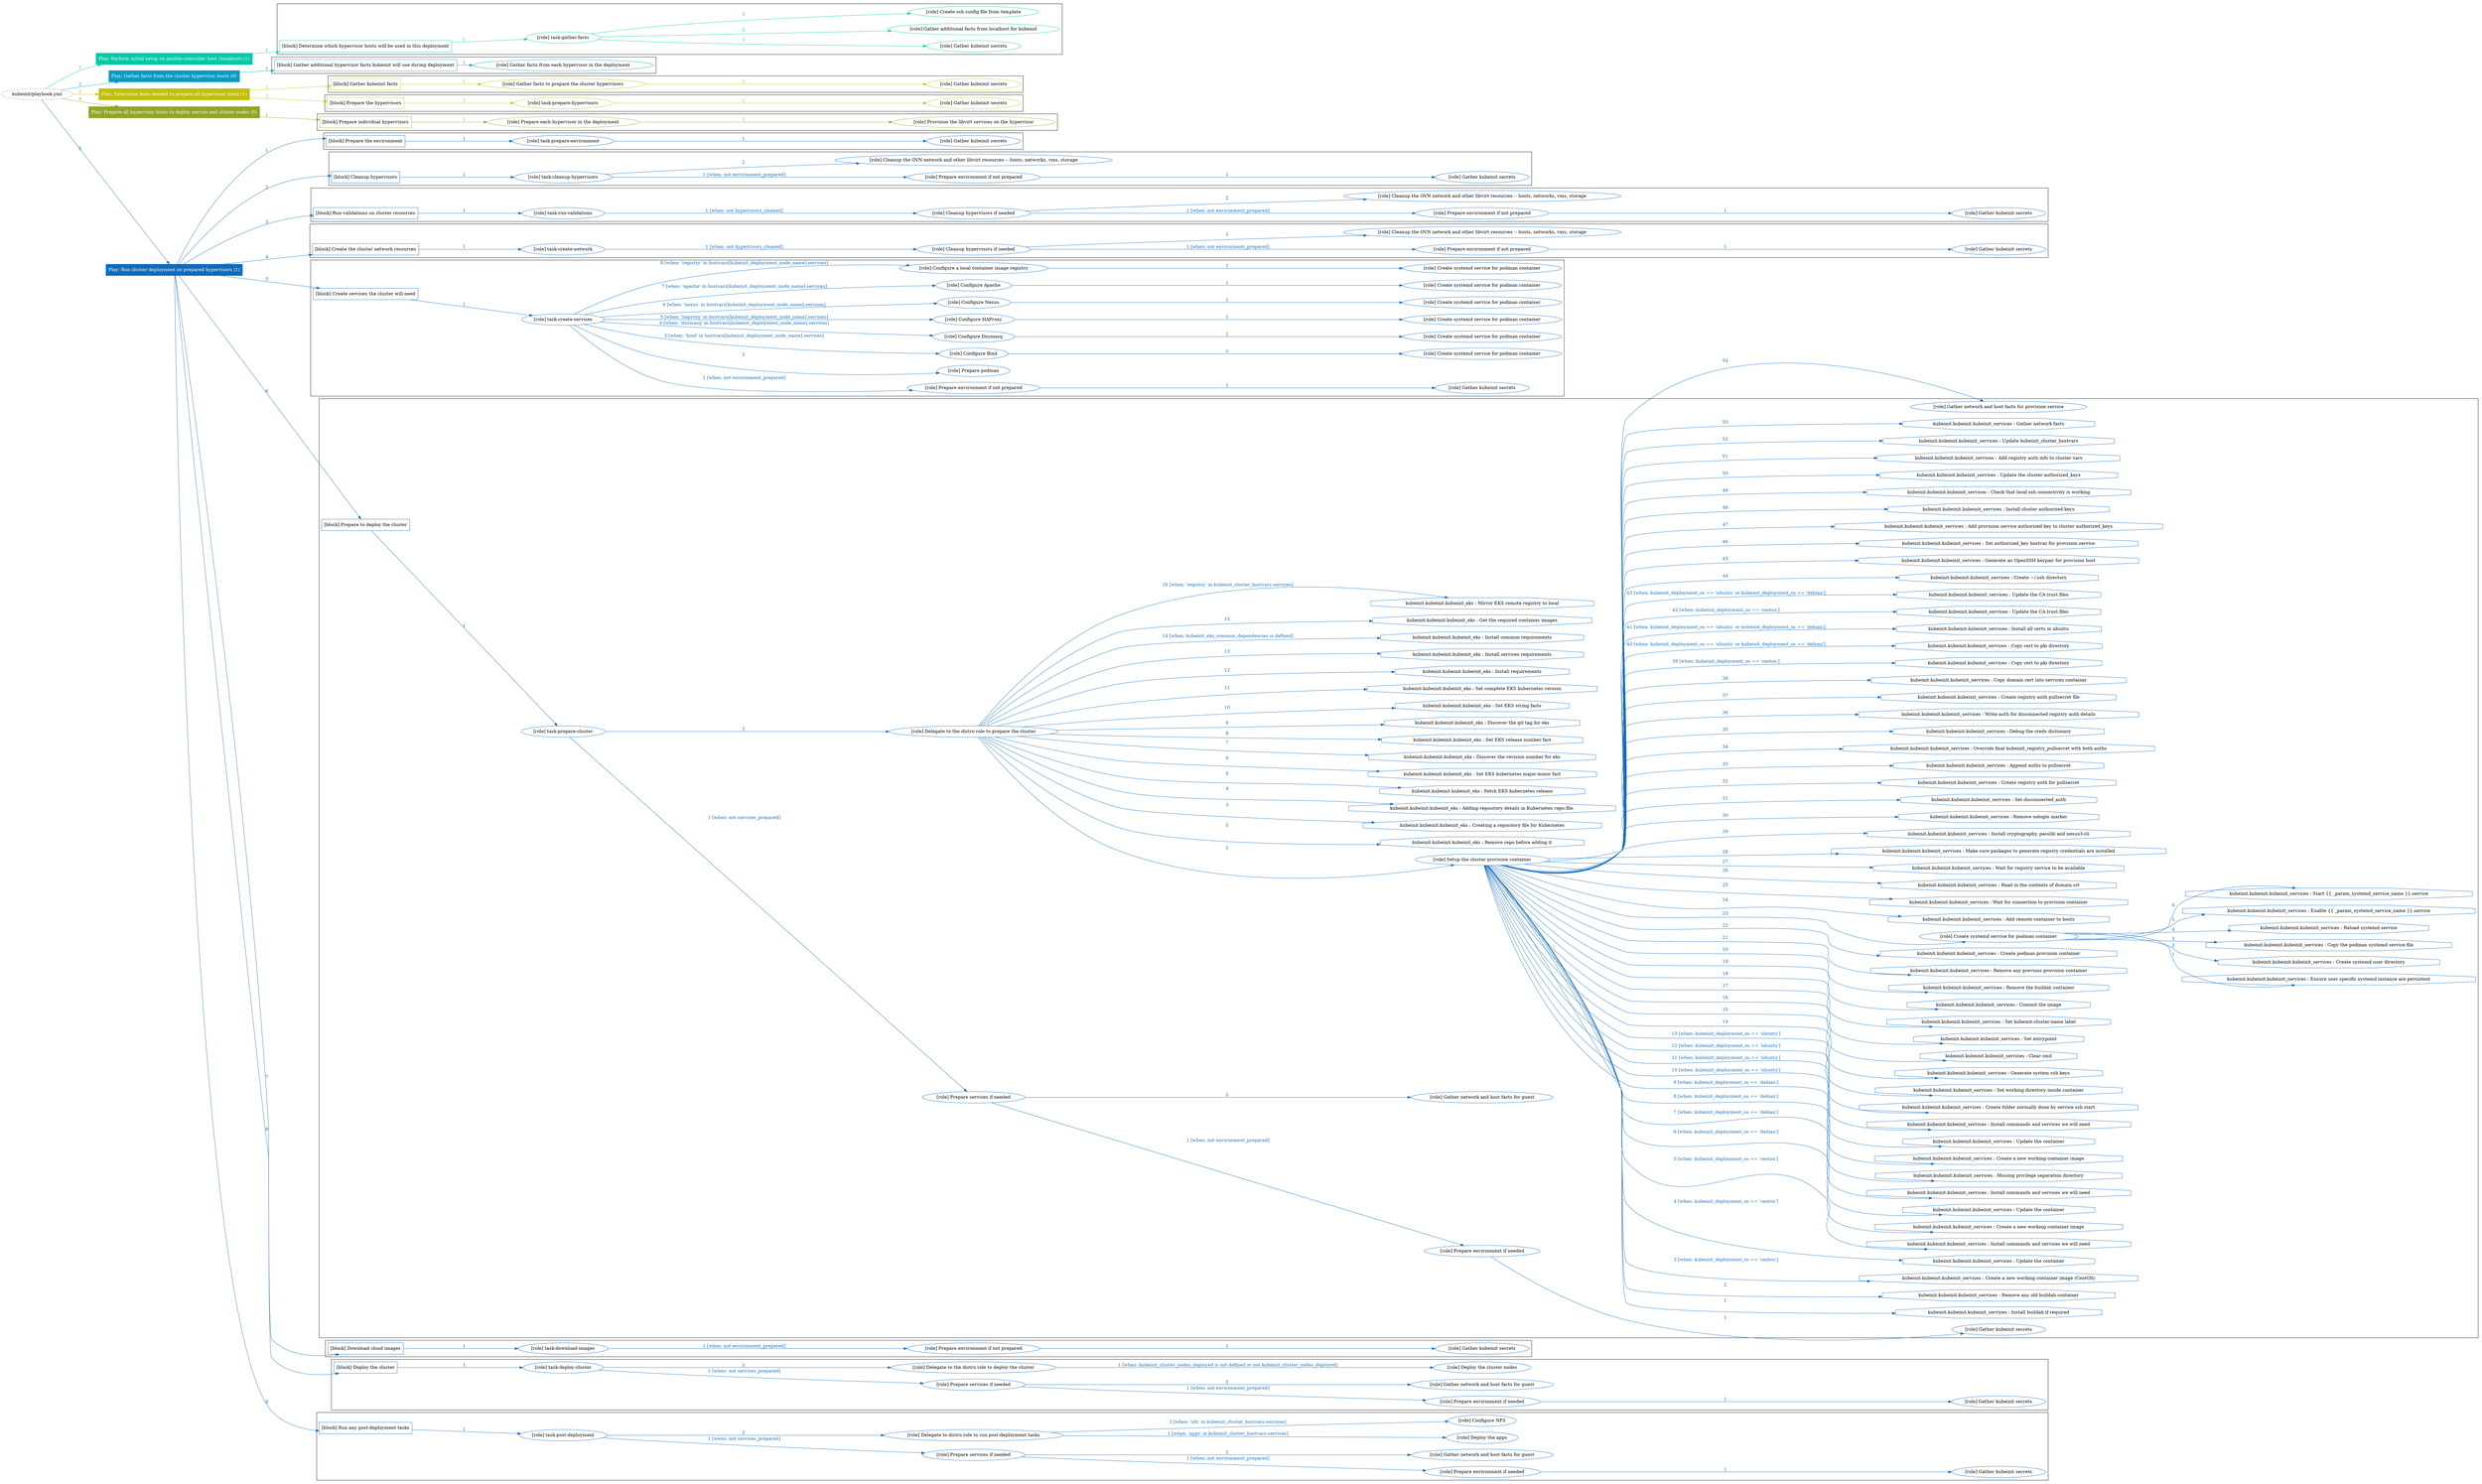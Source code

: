 digraph {
	graph [concentrate=true ordering=in rankdir=LR ratio=fill]
	edge [esep=5 sep=10]
	"kubeinit/playbook.yml" [URL="/home/runner/work/kubeinit/kubeinit/kubeinit/playbook.yml" id=playbook_f39e06d9 style=dotted]
	"kubeinit/playbook.yml" -> play_1a969e2d [label="1 " color="#03c9a5" fontcolor="#03c9a5" id=edge_e2b19384 labeltooltip="1 " tooltip="1 "]
	subgraph "Play: Perform initial setup on ansible-controller host (localhost) (1)" {
		play_1a969e2d [label="Play: Perform initial setup on ansible-controller host (localhost) (1)" URL="/home/runner/work/kubeinit/kubeinit/kubeinit/playbook.yml" color="#03c9a5" fontcolor="#ffffff" id=play_1a969e2d shape=box style=filled tooltip=localhost]
		play_1a969e2d -> block_b0967e82 [label=1 color="#03c9a5" fontcolor="#03c9a5" id=edge_5bac0a52 labeltooltip=1 tooltip=1]
		subgraph cluster_block_b0967e82 {
			block_b0967e82 [label="[block] Determine which hypervisor hosts will be used in this deployment" URL="/home/runner/work/kubeinit/kubeinit/kubeinit/playbook.yml" color="#03c9a5" id=block_b0967e82 labeltooltip="Determine which hypervisor hosts will be used in this deployment" shape=box tooltip="Determine which hypervisor hosts will be used in this deployment"]
			block_b0967e82 -> role_46753e40 [label="1 " color="#03c9a5" fontcolor="#03c9a5" id=edge_d4281520 labeltooltip="1 " tooltip="1 "]
			subgraph "task-gather-facts" {
				role_46753e40 [label="[role] task-gather-facts" URL="/home/runner/work/kubeinit/kubeinit/kubeinit/playbook.yml" color="#03c9a5" id=role_46753e40 tooltip="task-gather-facts"]
				role_46753e40 -> role_2dbe10da [label="1 " color="#03c9a5" fontcolor="#03c9a5" id=edge_89aea98f labeltooltip="1 " tooltip="1 "]
				subgraph "Gather kubeinit secrets" {
					role_2dbe10da [label="[role] Gather kubeinit secrets" URL="/home/runner/.ansible/collections/ansible_collections/kubeinit/kubeinit/roles/kubeinit_prepare/tasks/build_hypervisors_group.yml" color="#03c9a5" id=role_2dbe10da tooltip="Gather kubeinit secrets"]
				}
				role_46753e40 -> role_877cb834 [label="2 " color="#03c9a5" fontcolor="#03c9a5" id=edge_150c8750 labeltooltip="2 " tooltip="2 "]
				subgraph "Gather additional facts from localhost for kubeinit" {
					role_877cb834 [label="[role] Gather additional facts from localhost for kubeinit" URL="/home/runner/.ansible/collections/ansible_collections/kubeinit/kubeinit/roles/kubeinit_prepare/tasks/build_hypervisors_group.yml" color="#03c9a5" id=role_877cb834 tooltip="Gather additional facts from localhost for kubeinit"]
				}
				role_46753e40 -> role_7bc3af54 [label="3 " color="#03c9a5" fontcolor="#03c9a5" id=edge_712ac3c2 labeltooltip="3 " tooltip="3 "]
				subgraph "Create ssh config file from template" {
					role_7bc3af54 [label="[role] Create ssh config file from template" URL="/home/runner/.ansible/collections/ansible_collections/kubeinit/kubeinit/roles/kubeinit_prepare/tasks/build_hypervisors_group.yml" color="#03c9a5" id=role_7bc3af54 tooltip="Create ssh config file from template"]
				}
			}
		}
	}
	"kubeinit/playbook.yml" -> play_7b64f731 [label="2 " color="#079bc5" fontcolor="#079bc5" id=edge_62861dbe labeltooltip="2 " tooltip="2 "]
	subgraph "Play: Gather facts from the cluster hypervisor hosts (0)" {
		play_7b64f731 [label="Play: Gather facts from the cluster hypervisor hosts (0)" URL="/home/runner/work/kubeinit/kubeinit/kubeinit/playbook.yml" color="#079bc5" fontcolor="#ffffff" id=play_7b64f731 shape=box style=filled tooltip="Play: Gather facts from the cluster hypervisor hosts (0)"]
		play_7b64f731 -> block_bcaead0c [label=1 color="#079bc5" fontcolor="#079bc5" id=edge_c48b2420 labeltooltip=1 tooltip=1]
		subgraph cluster_block_bcaead0c {
			block_bcaead0c [label="[block] Gather additional hypervisor facts kubeinit will use during deployment" URL="/home/runner/work/kubeinit/kubeinit/kubeinit/playbook.yml" color="#079bc5" id=block_bcaead0c labeltooltip="Gather additional hypervisor facts kubeinit will use during deployment" shape=box tooltip="Gather additional hypervisor facts kubeinit will use during deployment"]
			block_bcaead0c -> role_7ac9ac10 [label="1 " color="#079bc5" fontcolor="#079bc5" id=edge_eda37998 labeltooltip="1 " tooltip="1 "]
			subgraph "Gather facts from each hypervisor in the deployment" {
				role_7ac9ac10 [label="[role] Gather facts from each hypervisor in the deployment" URL="/home/runner/work/kubeinit/kubeinit/kubeinit/playbook.yml" color="#079bc5" id=role_7ac9ac10 tooltip="Gather facts from each hypervisor in the deployment"]
			}
		}
	}
	"kubeinit/playbook.yml" -> play_2de76b43 [label="3 " color="#c1bf0b" fontcolor="#c1bf0b" id=edge_03973544 labeltooltip="3 " tooltip="3 "]
	subgraph "Play: Determine facts needed to prepare all hypervisor hosts (1)" {
		play_2de76b43 [label="Play: Determine facts needed to prepare all hypervisor hosts (1)" URL="/home/runner/work/kubeinit/kubeinit/kubeinit/playbook.yml" color="#c1bf0b" fontcolor="#ffffff" id=play_2de76b43 shape=box style=filled tooltip=localhost]
		play_2de76b43 -> block_1291601f [label=1 color="#c1bf0b" fontcolor="#c1bf0b" id=edge_5951e239 labeltooltip=1 tooltip=1]
		subgraph cluster_block_1291601f {
			block_1291601f [label="[block] Gather kubeinit facts" URL="/home/runner/work/kubeinit/kubeinit/kubeinit/playbook.yml" color="#c1bf0b" id=block_1291601f labeltooltip="Gather kubeinit facts" shape=box tooltip="Gather kubeinit facts"]
			block_1291601f -> role_774151a5 [label="1 " color="#c1bf0b" fontcolor="#c1bf0b" id=edge_ccd74409 labeltooltip="1 " tooltip="1 "]
			subgraph "Gather facts to prepare the cluster hypervisors" {
				role_774151a5 [label="[role] Gather facts to prepare the cluster hypervisors" URL="/home/runner/work/kubeinit/kubeinit/kubeinit/playbook.yml" color="#c1bf0b" id=role_774151a5 tooltip="Gather facts to prepare the cluster hypervisors"]
				role_774151a5 -> role_8c0b1f74 [label="1 " color="#c1bf0b" fontcolor="#c1bf0b" id=edge_508948d2 labeltooltip="1 " tooltip="1 "]
				subgraph "Gather kubeinit secrets" {
					role_8c0b1f74 [label="[role] Gather kubeinit secrets" URL="/home/runner/.ansible/collections/ansible_collections/kubeinit/kubeinit/roles/kubeinit_prepare/tasks/gather_kubeinit_facts.yml" color="#c1bf0b" id=role_8c0b1f74 tooltip="Gather kubeinit secrets"]
				}
			}
		}
		play_2de76b43 -> block_9bb69eb0 [label=2 color="#c1bf0b" fontcolor="#c1bf0b" id=edge_5907bea5 labeltooltip=2 tooltip=2]
		subgraph cluster_block_9bb69eb0 {
			block_9bb69eb0 [label="[block] Prepare the hypervisors" URL="/home/runner/work/kubeinit/kubeinit/kubeinit/playbook.yml" color="#c1bf0b" id=block_9bb69eb0 labeltooltip="Prepare the hypervisors" shape=box tooltip="Prepare the hypervisors"]
			block_9bb69eb0 -> role_6f5e37e8 [label="1 " color="#c1bf0b" fontcolor="#c1bf0b" id=edge_acedc640 labeltooltip="1 " tooltip="1 "]
			subgraph "task-prepare-hypervisors" {
				role_6f5e37e8 [label="[role] task-prepare-hypervisors" URL="/home/runner/work/kubeinit/kubeinit/kubeinit/playbook.yml" color="#c1bf0b" id=role_6f5e37e8 tooltip="task-prepare-hypervisors"]
				role_6f5e37e8 -> role_a651fbbf [label="1 " color="#c1bf0b" fontcolor="#c1bf0b" id=edge_01d4735f labeltooltip="1 " tooltip="1 "]
				subgraph "Gather kubeinit secrets" {
					role_a651fbbf [label="[role] Gather kubeinit secrets" URL="/home/runner/.ansible/collections/ansible_collections/kubeinit/kubeinit/roles/kubeinit_prepare/tasks/gather_kubeinit_facts.yml" color="#c1bf0b" id=role_a651fbbf tooltip="Gather kubeinit secrets"]
				}
			}
		}
	}
	"kubeinit/playbook.yml" -> play_eafc2ddc [label="4 " color="#90a725" fontcolor="#90a725" id=edge_6b72a634 labeltooltip="4 " tooltip="4 "]
	subgraph "Play: Prepare all hypervisor hosts to deploy service and cluster nodes (0)" {
		play_eafc2ddc [label="Play: Prepare all hypervisor hosts to deploy service and cluster nodes (0)" URL="/home/runner/work/kubeinit/kubeinit/kubeinit/playbook.yml" color="#90a725" fontcolor="#ffffff" id=play_eafc2ddc shape=box style=filled tooltip="Play: Prepare all hypervisor hosts to deploy service and cluster nodes (0)"]
		play_eafc2ddc -> block_fc7e79d7 [label=1 color="#90a725" fontcolor="#90a725" id=edge_cd2ecdeb labeltooltip=1 tooltip=1]
		subgraph cluster_block_fc7e79d7 {
			block_fc7e79d7 [label="[block] Prepare individual hypervisors" URL="/home/runner/work/kubeinit/kubeinit/kubeinit/playbook.yml" color="#90a725" id=block_fc7e79d7 labeltooltip="Prepare individual hypervisors" shape=box tooltip="Prepare individual hypervisors"]
			block_fc7e79d7 -> role_165a468c [label="1 " color="#90a725" fontcolor="#90a725" id=edge_89908592 labeltooltip="1 " tooltip="1 "]
			subgraph "Prepare each hypervisor in the deployment" {
				role_165a468c [label="[role] Prepare each hypervisor in the deployment" URL="/home/runner/work/kubeinit/kubeinit/kubeinit/playbook.yml" color="#90a725" id=role_165a468c tooltip="Prepare each hypervisor in the deployment"]
				role_165a468c -> role_1bcc3ff2 [label="1 " color="#90a725" fontcolor="#90a725" id=edge_6827e802 labeltooltip="1 " tooltip="1 "]
				subgraph "Provision the libvirt services on the hypervisor" {
					role_1bcc3ff2 [label="[role] Provision the libvirt services on the hypervisor" URL="/home/runner/.ansible/collections/ansible_collections/kubeinit/kubeinit/roles/kubeinit_prepare/tasks/prepare_hypervisor.yml" color="#90a725" id=role_1bcc3ff2 tooltip="Provision the libvirt services on the hypervisor"]
				}
			}
		}
	}
	"kubeinit/playbook.yml" -> play_a78837f5 [label="5 " color="#116bbb" fontcolor="#116bbb" id=edge_61e6da64 labeltooltip="5 " tooltip="5 "]
	subgraph "Play: Run cluster deployment on prepared hypervisors (1)" {
		play_a78837f5 [label="Play: Run cluster deployment on prepared hypervisors (1)" URL="/home/runner/work/kubeinit/kubeinit/kubeinit/playbook.yml" color="#116bbb" fontcolor="#ffffff" id=play_a78837f5 shape=box style=filled tooltip=localhost]
		play_a78837f5 -> block_086a27c0 [label=1 color="#116bbb" fontcolor="#116bbb" id=edge_d4c98870 labeltooltip=1 tooltip=1]
		subgraph cluster_block_086a27c0 {
			block_086a27c0 [label="[block] Prepare the environment" URL="/home/runner/work/kubeinit/kubeinit/kubeinit/playbook.yml" color="#116bbb" id=block_086a27c0 labeltooltip="Prepare the environment" shape=box tooltip="Prepare the environment"]
			block_086a27c0 -> role_f8113385 [label="1 " color="#116bbb" fontcolor="#116bbb" id=edge_3d50081e labeltooltip="1 " tooltip="1 "]
			subgraph "task-prepare-environment" {
				role_f8113385 [label="[role] task-prepare-environment" URL="/home/runner/work/kubeinit/kubeinit/kubeinit/playbook.yml" color="#116bbb" id=role_f8113385 tooltip="task-prepare-environment"]
				role_f8113385 -> role_0069a989 [label="1 " color="#116bbb" fontcolor="#116bbb" id=edge_39f18c19 labeltooltip="1 " tooltip="1 "]
				subgraph "Gather kubeinit secrets" {
					role_0069a989 [label="[role] Gather kubeinit secrets" URL="/home/runner/.ansible/collections/ansible_collections/kubeinit/kubeinit/roles/kubeinit_prepare/tasks/gather_kubeinit_facts.yml" color="#116bbb" id=role_0069a989 tooltip="Gather kubeinit secrets"]
				}
			}
		}
		play_a78837f5 -> block_fdc922b4 [label=2 color="#116bbb" fontcolor="#116bbb" id=edge_7bc9d853 labeltooltip=2 tooltip=2]
		subgraph cluster_block_fdc922b4 {
			block_fdc922b4 [label="[block] Cleanup hypervisors" URL="/home/runner/work/kubeinit/kubeinit/kubeinit/playbook.yml" color="#116bbb" id=block_fdc922b4 labeltooltip="Cleanup hypervisors" shape=box tooltip="Cleanup hypervisors"]
			block_fdc922b4 -> role_5e7838e8 [label="1 " color="#116bbb" fontcolor="#116bbb" id=edge_5c1d4bdd labeltooltip="1 " tooltip="1 "]
			subgraph "task-cleanup-hypervisors" {
				role_5e7838e8 [label="[role] task-cleanup-hypervisors" URL="/home/runner/work/kubeinit/kubeinit/kubeinit/playbook.yml" color="#116bbb" id=role_5e7838e8 tooltip="task-cleanup-hypervisors"]
				role_5e7838e8 -> role_ca66e146 [label="1 [when: not environment_prepared]" color="#116bbb" fontcolor="#116bbb" id=edge_0ce3af03 labeltooltip="1 [when: not environment_prepared]" tooltip="1 [when: not environment_prepared]"]
				subgraph "Prepare environment if not prepared" {
					role_ca66e146 [label="[role] Prepare environment if not prepared" URL="/home/runner/.ansible/collections/ansible_collections/kubeinit/kubeinit/roles/kubeinit_prepare/tasks/cleanup_hypervisors.yml" color="#116bbb" id=role_ca66e146 tooltip="Prepare environment if not prepared"]
					role_ca66e146 -> role_e1e803e6 [label="1 " color="#116bbb" fontcolor="#116bbb" id=edge_0566c63d labeltooltip="1 " tooltip="1 "]
					subgraph "Gather kubeinit secrets" {
						role_e1e803e6 [label="[role] Gather kubeinit secrets" URL="/home/runner/.ansible/collections/ansible_collections/kubeinit/kubeinit/roles/kubeinit_prepare/tasks/gather_kubeinit_facts.yml" color="#116bbb" id=role_e1e803e6 tooltip="Gather kubeinit secrets"]
					}
				}
				role_5e7838e8 -> role_63945f8f [label="2 " color="#116bbb" fontcolor="#116bbb" id=edge_8e8bac6f labeltooltip="2 " tooltip="2 "]
				subgraph "Cleanup the OVN network and other libvirt resources -- hosts, networks, vms, storage" {
					role_63945f8f [label="[role] Cleanup the OVN network and other libvirt resources -- hosts, networks, vms, storage" URL="/home/runner/.ansible/collections/ansible_collections/kubeinit/kubeinit/roles/kubeinit_prepare/tasks/cleanup_hypervisors.yml" color="#116bbb" id=role_63945f8f tooltip="Cleanup the OVN network and other libvirt resources -- hosts, networks, vms, storage"]
				}
			}
		}
		play_a78837f5 -> block_264a915c [label=3 color="#116bbb" fontcolor="#116bbb" id=edge_dc38b805 labeltooltip=3 tooltip=3]
		subgraph cluster_block_264a915c {
			block_264a915c [label="[block] Run validations on cluster resources" URL="/home/runner/work/kubeinit/kubeinit/kubeinit/playbook.yml" color="#116bbb" id=block_264a915c labeltooltip="Run validations on cluster resources" shape=box tooltip="Run validations on cluster resources"]
			block_264a915c -> role_1b52142d [label="1 " color="#116bbb" fontcolor="#116bbb" id=edge_444a83f3 labeltooltip="1 " tooltip="1 "]
			subgraph "task-run-validations" {
				role_1b52142d [label="[role] task-run-validations" URL="/home/runner/work/kubeinit/kubeinit/kubeinit/playbook.yml" color="#116bbb" id=role_1b52142d tooltip="task-run-validations"]
				role_1b52142d -> role_53b095f0 [label="1 [when: not hypervisors_cleaned]" color="#116bbb" fontcolor="#116bbb" id=edge_d531b8a8 labeltooltip="1 [when: not hypervisors_cleaned]" tooltip="1 [when: not hypervisors_cleaned]"]
				subgraph "Cleanup hypervisors if needed" {
					role_53b095f0 [label="[role] Cleanup hypervisors if needed" URL="/home/runner/.ansible/collections/ansible_collections/kubeinit/kubeinit/roles/kubeinit_validations/tasks/main.yml" color="#116bbb" id=role_53b095f0 tooltip="Cleanup hypervisors if needed"]
					role_53b095f0 -> role_0b611e6f [label="1 [when: not environment_prepared]" color="#116bbb" fontcolor="#116bbb" id=edge_8411f6cc labeltooltip="1 [when: not environment_prepared]" tooltip="1 [when: not environment_prepared]"]
					subgraph "Prepare environment if not prepared" {
						role_0b611e6f [label="[role] Prepare environment if not prepared" URL="/home/runner/.ansible/collections/ansible_collections/kubeinit/kubeinit/roles/kubeinit_prepare/tasks/cleanup_hypervisors.yml" color="#116bbb" id=role_0b611e6f tooltip="Prepare environment if not prepared"]
						role_0b611e6f -> role_b80d5930 [label="1 " color="#116bbb" fontcolor="#116bbb" id=edge_24764001 labeltooltip="1 " tooltip="1 "]
						subgraph "Gather kubeinit secrets" {
							role_b80d5930 [label="[role] Gather kubeinit secrets" URL="/home/runner/.ansible/collections/ansible_collections/kubeinit/kubeinit/roles/kubeinit_prepare/tasks/gather_kubeinit_facts.yml" color="#116bbb" id=role_b80d5930 tooltip="Gather kubeinit secrets"]
						}
					}
					role_53b095f0 -> role_ffcf2b86 [label="2 " color="#116bbb" fontcolor="#116bbb" id=edge_f5b8c140 labeltooltip="2 " tooltip="2 "]
					subgraph "Cleanup the OVN network and other libvirt resources -- hosts, networks, vms, storage" {
						role_ffcf2b86 [label="[role] Cleanup the OVN network and other libvirt resources -- hosts, networks, vms, storage" URL="/home/runner/.ansible/collections/ansible_collections/kubeinit/kubeinit/roles/kubeinit_prepare/tasks/cleanup_hypervisors.yml" color="#116bbb" id=role_ffcf2b86 tooltip="Cleanup the OVN network and other libvirt resources -- hosts, networks, vms, storage"]
					}
				}
			}
		}
		play_a78837f5 -> block_90f9c667 [label=4 color="#116bbb" fontcolor="#116bbb" id=edge_67eb09a1 labeltooltip=4 tooltip=4]
		subgraph cluster_block_90f9c667 {
			block_90f9c667 [label="[block] Create the cluster network resources" URL="/home/runner/work/kubeinit/kubeinit/kubeinit/playbook.yml" color="#116bbb" id=block_90f9c667 labeltooltip="Create the cluster network resources" shape=box tooltip="Create the cluster network resources"]
			block_90f9c667 -> role_5e21d7dd [label="1 " color="#116bbb" fontcolor="#116bbb" id=edge_ba711744 labeltooltip="1 " tooltip="1 "]
			subgraph "task-create-network" {
				role_5e21d7dd [label="[role] task-create-network" URL="/home/runner/work/kubeinit/kubeinit/kubeinit/playbook.yml" color="#116bbb" id=role_5e21d7dd tooltip="task-create-network"]
				role_5e21d7dd -> role_b8704ca8 [label="1 [when: not hypervisors_cleaned]" color="#116bbb" fontcolor="#116bbb" id=edge_d97e4fec labeltooltip="1 [when: not hypervisors_cleaned]" tooltip="1 [when: not hypervisors_cleaned]"]
				subgraph "Cleanup hypervisors if needed" {
					role_b8704ca8 [label="[role] Cleanup hypervisors if needed" URL="/home/runner/.ansible/collections/ansible_collections/kubeinit/kubeinit/roles/kubeinit_libvirt/tasks/create_network.yml" color="#116bbb" id=role_b8704ca8 tooltip="Cleanup hypervisors if needed"]
					role_b8704ca8 -> role_ce94bc7c [label="1 [when: not environment_prepared]" color="#116bbb" fontcolor="#116bbb" id=edge_a0107758 labeltooltip="1 [when: not environment_prepared]" tooltip="1 [when: not environment_prepared]"]
					subgraph "Prepare environment if not prepared" {
						role_ce94bc7c [label="[role] Prepare environment if not prepared" URL="/home/runner/.ansible/collections/ansible_collections/kubeinit/kubeinit/roles/kubeinit_prepare/tasks/cleanup_hypervisors.yml" color="#116bbb" id=role_ce94bc7c tooltip="Prepare environment if not prepared"]
						role_ce94bc7c -> role_70fc90da [label="1 " color="#116bbb" fontcolor="#116bbb" id=edge_c14d8355 labeltooltip="1 " tooltip="1 "]
						subgraph "Gather kubeinit secrets" {
							role_70fc90da [label="[role] Gather kubeinit secrets" URL="/home/runner/.ansible/collections/ansible_collections/kubeinit/kubeinit/roles/kubeinit_prepare/tasks/gather_kubeinit_facts.yml" color="#116bbb" id=role_70fc90da tooltip="Gather kubeinit secrets"]
						}
					}
					role_b8704ca8 -> role_9f3d1390 [label="2 " color="#116bbb" fontcolor="#116bbb" id=edge_3fb9009a labeltooltip="2 " tooltip="2 "]
					subgraph "Cleanup the OVN network and other libvirt resources -- hosts, networks, vms, storage" {
						role_9f3d1390 [label="[role] Cleanup the OVN network and other libvirt resources -- hosts, networks, vms, storage" URL="/home/runner/.ansible/collections/ansible_collections/kubeinit/kubeinit/roles/kubeinit_prepare/tasks/cleanup_hypervisors.yml" color="#116bbb" id=role_9f3d1390 tooltip="Cleanup the OVN network and other libvirt resources -- hosts, networks, vms, storage"]
					}
				}
			}
		}
		play_a78837f5 -> block_1d0776ef [label=5 color="#116bbb" fontcolor="#116bbb" id=edge_3b98adf2 labeltooltip=5 tooltip=5]
		subgraph cluster_block_1d0776ef {
			block_1d0776ef [label="[block] Create services the cluster will need" URL="/home/runner/work/kubeinit/kubeinit/kubeinit/playbook.yml" color="#116bbb" id=block_1d0776ef labeltooltip="Create services the cluster will need" shape=box tooltip="Create services the cluster will need"]
			block_1d0776ef -> role_e58c4c25 [label="1 " color="#116bbb" fontcolor="#116bbb" id=edge_368dd41d labeltooltip="1 " tooltip="1 "]
			subgraph "task-create-services" {
				role_e58c4c25 [label="[role] task-create-services" URL="/home/runner/work/kubeinit/kubeinit/kubeinit/playbook.yml" color="#116bbb" id=role_e58c4c25 tooltip="task-create-services"]
				role_e58c4c25 -> role_c1fa2563 [label="1 [when: not environment_prepared]" color="#116bbb" fontcolor="#116bbb" id=edge_a49ea4f6 labeltooltip="1 [when: not environment_prepared]" tooltip="1 [when: not environment_prepared]"]
				subgraph "Prepare environment if not prepared" {
					role_c1fa2563 [label="[role] Prepare environment if not prepared" URL="/home/runner/.ansible/collections/ansible_collections/kubeinit/kubeinit/roles/kubeinit_services/tasks/main.yml" color="#116bbb" id=role_c1fa2563 tooltip="Prepare environment if not prepared"]
					role_c1fa2563 -> role_93bfb163 [label="1 " color="#116bbb" fontcolor="#116bbb" id=edge_80ae8e75 labeltooltip="1 " tooltip="1 "]
					subgraph "Gather kubeinit secrets" {
						role_93bfb163 [label="[role] Gather kubeinit secrets" URL="/home/runner/.ansible/collections/ansible_collections/kubeinit/kubeinit/roles/kubeinit_prepare/tasks/gather_kubeinit_facts.yml" color="#116bbb" id=role_93bfb163 tooltip="Gather kubeinit secrets"]
					}
				}
				role_e58c4c25 -> role_06a865ea [label="2 " color="#116bbb" fontcolor="#116bbb" id=edge_368f65e6 labeltooltip="2 " tooltip="2 "]
				subgraph "Prepare podman" {
					role_06a865ea [label="[role] Prepare podman" URL="/home/runner/.ansible/collections/ansible_collections/kubeinit/kubeinit/roles/kubeinit_services/tasks/00_create_service_pod.yml" color="#116bbb" id=role_06a865ea tooltip="Prepare podman"]
				}
				role_e58c4c25 -> role_71bd2c3d [label="3 [when: 'bind' in hostvars[kubeinit_deployment_node_name].services]" color="#116bbb" fontcolor="#116bbb" id=edge_9435d347 labeltooltip="3 [when: 'bind' in hostvars[kubeinit_deployment_node_name].services]" tooltip="3 [when: 'bind' in hostvars[kubeinit_deployment_node_name].services]"]
				subgraph "Configure Bind" {
					role_71bd2c3d [label="[role] Configure Bind" URL="/home/runner/.ansible/collections/ansible_collections/kubeinit/kubeinit/roles/kubeinit_services/tasks/start_services_containers.yml" color="#116bbb" id=role_71bd2c3d tooltip="Configure Bind"]
					role_71bd2c3d -> role_c6fff951 [label="1 " color="#116bbb" fontcolor="#116bbb" id=edge_0f3d039f labeltooltip="1 " tooltip="1 "]
					subgraph "Create systemd service for podman container" {
						role_c6fff951 [label="[role] Create systemd service for podman container" URL="/home/runner/.ansible/collections/ansible_collections/kubeinit/kubeinit/roles/kubeinit_bind/tasks/main.yml" color="#116bbb" id=role_c6fff951 tooltip="Create systemd service for podman container"]
					}
				}
				role_e58c4c25 -> role_e76ed4b5 [label="4 [when: 'dnsmasq' in hostvars[kubeinit_deployment_node_name].services]" color="#116bbb" fontcolor="#116bbb" id=edge_e8fb68e1 labeltooltip="4 [when: 'dnsmasq' in hostvars[kubeinit_deployment_node_name].services]" tooltip="4 [when: 'dnsmasq' in hostvars[kubeinit_deployment_node_name].services]"]
				subgraph "Configure Dnsmasq" {
					role_e76ed4b5 [label="[role] Configure Dnsmasq" URL="/home/runner/.ansible/collections/ansible_collections/kubeinit/kubeinit/roles/kubeinit_services/tasks/start_services_containers.yml" color="#116bbb" id=role_e76ed4b5 tooltip="Configure Dnsmasq"]
					role_e76ed4b5 -> role_5cfff160 [label="1 " color="#116bbb" fontcolor="#116bbb" id=edge_98ce6cc3 labeltooltip="1 " tooltip="1 "]
					subgraph "Create systemd service for podman container" {
						role_5cfff160 [label="[role] Create systemd service for podman container" URL="/home/runner/.ansible/collections/ansible_collections/kubeinit/kubeinit/roles/kubeinit_dnsmasq/tasks/main.yml" color="#116bbb" id=role_5cfff160 tooltip="Create systemd service for podman container"]
					}
				}
				role_e58c4c25 -> role_03c5459f [label="5 [when: 'haproxy' in hostvars[kubeinit_deployment_node_name].services]" color="#116bbb" fontcolor="#116bbb" id=edge_bba79a68 labeltooltip="5 [when: 'haproxy' in hostvars[kubeinit_deployment_node_name].services]" tooltip="5 [when: 'haproxy' in hostvars[kubeinit_deployment_node_name].services]"]
				subgraph "Configure HAProxy" {
					role_03c5459f [label="[role] Configure HAProxy" URL="/home/runner/.ansible/collections/ansible_collections/kubeinit/kubeinit/roles/kubeinit_services/tasks/start_services_containers.yml" color="#116bbb" id=role_03c5459f tooltip="Configure HAProxy"]
					role_03c5459f -> role_154f9579 [label="1 " color="#116bbb" fontcolor="#116bbb" id=edge_61eb3a8e labeltooltip="1 " tooltip="1 "]
					subgraph "Create systemd service for podman container" {
						role_154f9579 [label="[role] Create systemd service for podman container" URL="/home/runner/.ansible/collections/ansible_collections/kubeinit/kubeinit/roles/kubeinit_haproxy/tasks/main.yml" color="#116bbb" id=role_154f9579 tooltip="Create systemd service for podman container"]
					}
				}
				role_e58c4c25 -> role_e1cce55b [label="6 [when: 'nexus' in hostvars[kubeinit_deployment_node_name].services]" color="#116bbb" fontcolor="#116bbb" id=edge_4ca3b0bb labeltooltip="6 [when: 'nexus' in hostvars[kubeinit_deployment_node_name].services]" tooltip="6 [when: 'nexus' in hostvars[kubeinit_deployment_node_name].services]"]
				subgraph "Configure Nexus" {
					role_e1cce55b [label="[role] Configure Nexus" URL="/home/runner/.ansible/collections/ansible_collections/kubeinit/kubeinit/roles/kubeinit_services/tasks/start_services_containers.yml" color="#116bbb" id=role_e1cce55b tooltip="Configure Nexus"]
					role_e1cce55b -> role_a60d2287 [label="1 " color="#116bbb" fontcolor="#116bbb" id=edge_0326a428 labeltooltip="1 " tooltip="1 "]
					subgraph "Create systemd service for podman container" {
						role_a60d2287 [label="[role] Create systemd service for podman container" URL="/home/runner/.ansible/collections/ansible_collections/kubeinit/kubeinit/roles/kubeinit_nexus/tasks/main.yml" color="#116bbb" id=role_a60d2287 tooltip="Create systemd service for podman container"]
					}
				}
				role_e58c4c25 -> role_9be36656 [label="7 [when: 'apache' in hostvars[kubeinit_deployment_node_name].services]" color="#116bbb" fontcolor="#116bbb" id=edge_996b7349 labeltooltip="7 [when: 'apache' in hostvars[kubeinit_deployment_node_name].services]" tooltip="7 [when: 'apache' in hostvars[kubeinit_deployment_node_name].services]"]
				subgraph "Configure Apache" {
					role_9be36656 [label="[role] Configure Apache" URL="/home/runner/.ansible/collections/ansible_collections/kubeinit/kubeinit/roles/kubeinit_services/tasks/start_services_containers.yml" color="#116bbb" id=role_9be36656 tooltip="Configure Apache"]
					role_9be36656 -> role_426848c3 [label="1 " color="#116bbb" fontcolor="#116bbb" id=edge_5d7652e4 labeltooltip="1 " tooltip="1 "]
					subgraph "Create systemd service for podman container" {
						role_426848c3 [label="[role] Create systemd service for podman container" URL="/home/runner/.ansible/collections/ansible_collections/kubeinit/kubeinit/roles/kubeinit_apache/tasks/main.yml" color="#116bbb" id=role_426848c3 tooltip="Create systemd service for podman container"]
					}
				}
				role_e58c4c25 -> role_3b3b2c8e [label="8 [when: 'registry' in hostvars[kubeinit_deployment_node_name].services]" color="#116bbb" fontcolor="#116bbb" id=edge_73921a6e labeltooltip="8 [when: 'registry' in hostvars[kubeinit_deployment_node_name].services]" tooltip="8 [when: 'registry' in hostvars[kubeinit_deployment_node_name].services]"]
				subgraph "Configure a local container image registry" {
					role_3b3b2c8e [label="[role] Configure a local container image registry" URL="/home/runner/.ansible/collections/ansible_collections/kubeinit/kubeinit/roles/kubeinit_services/tasks/start_services_containers.yml" color="#116bbb" id=role_3b3b2c8e tooltip="Configure a local container image registry"]
					role_3b3b2c8e -> role_dceb0cf1 [label="1 " color="#116bbb" fontcolor="#116bbb" id=edge_9384b3c7 labeltooltip="1 " tooltip="1 "]
					subgraph "Create systemd service for podman container" {
						role_dceb0cf1 [label="[role] Create systemd service for podman container" URL="/home/runner/.ansible/collections/ansible_collections/kubeinit/kubeinit/roles/kubeinit_registry/tasks/main.yml" color="#116bbb" id=role_dceb0cf1 tooltip="Create systemd service for podman container"]
					}
				}
			}
		}
		play_a78837f5 -> block_7774593a [label=6 color="#116bbb" fontcolor="#116bbb" id=edge_44ea52b8 labeltooltip=6 tooltip=6]
		subgraph cluster_block_7774593a {
			block_7774593a [label="[block] Prepare to deploy the cluster" URL="/home/runner/work/kubeinit/kubeinit/kubeinit/playbook.yml" color="#116bbb" id=block_7774593a labeltooltip="Prepare to deploy the cluster" shape=box tooltip="Prepare to deploy the cluster"]
			block_7774593a -> role_323b919d [label="1 " color="#116bbb" fontcolor="#116bbb" id=edge_32e0e056 labeltooltip="1 " tooltip="1 "]
			subgraph "task-prepare-cluster" {
				role_323b919d [label="[role] task-prepare-cluster" URL="/home/runner/work/kubeinit/kubeinit/kubeinit/playbook.yml" color="#116bbb" id=role_323b919d tooltip="task-prepare-cluster"]
				role_323b919d -> role_b1d5e812 [label="1 [when: not services_prepared]" color="#116bbb" fontcolor="#116bbb" id=edge_7e277a0a labeltooltip="1 [when: not services_prepared]" tooltip="1 [when: not services_prepared]"]
				subgraph "Prepare services if needed" {
					role_b1d5e812 [label="[role] Prepare services if needed" URL="/home/runner/.ansible/collections/ansible_collections/kubeinit/kubeinit/roles/kubeinit_prepare/tasks/prepare_cluster.yml" color="#116bbb" id=role_b1d5e812 tooltip="Prepare services if needed"]
					role_b1d5e812 -> role_b70fe51e [label="1 [when: not environment_prepared]" color="#116bbb" fontcolor="#116bbb" id=edge_c898094a labeltooltip="1 [when: not environment_prepared]" tooltip="1 [when: not environment_prepared]"]
					subgraph "Prepare environment if needed" {
						role_b70fe51e [label="[role] Prepare environment if needed" URL="/home/runner/.ansible/collections/ansible_collections/kubeinit/kubeinit/roles/kubeinit_services/tasks/prepare_services.yml" color="#116bbb" id=role_b70fe51e tooltip="Prepare environment if needed"]
						role_b70fe51e -> role_30e85c4a [label="1 " color="#116bbb" fontcolor="#116bbb" id=edge_709149cd labeltooltip="1 " tooltip="1 "]
						subgraph "Gather kubeinit secrets" {
							role_30e85c4a [label="[role] Gather kubeinit secrets" URL="/home/runner/.ansible/collections/ansible_collections/kubeinit/kubeinit/roles/kubeinit_prepare/tasks/gather_kubeinit_facts.yml" color="#116bbb" id=role_30e85c4a tooltip="Gather kubeinit secrets"]
						}
					}
					role_b1d5e812 -> role_c73c111b [label="2 " color="#116bbb" fontcolor="#116bbb" id=edge_20e30982 labeltooltip="2 " tooltip="2 "]
					subgraph "Gather network and host facts for guest" {
						role_c73c111b [label="[role] Gather network and host facts for guest" URL="/home/runner/.ansible/collections/ansible_collections/kubeinit/kubeinit/roles/kubeinit_services/tasks/prepare_services.yml" color="#116bbb" id=role_c73c111b tooltip="Gather network and host facts for guest"]
					}
				}
				role_323b919d -> role_87b86fea [label="2 " color="#116bbb" fontcolor="#116bbb" id=edge_e310f573 labeltooltip="2 " tooltip="2 "]
				subgraph "Delegate to the distro role to prepare the cluster" {
					role_87b86fea [label="[role] Delegate to the distro role to prepare the cluster" URL="/home/runner/.ansible/collections/ansible_collections/kubeinit/kubeinit/roles/kubeinit_prepare/tasks/prepare_cluster.yml" color="#116bbb" id=role_87b86fea tooltip="Delegate to the distro role to prepare the cluster"]
					role_87b86fea -> role_e30c8ff9 [label="1 " color="#116bbb" fontcolor="#116bbb" id=edge_10c88ffd labeltooltip="1 " tooltip="1 "]
					subgraph "Setup the cluster provision container" {
						role_e30c8ff9 [label="[role] Setup the cluster provision container" URL="/home/runner/.ansible/collections/ansible_collections/kubeinit/kubeinit/roles/kubeinit_eks/tasks/prepare_cluster.yml" color="#116bbb" id=role_e30c8ff9 tooltip="Setup the cluster provision container"]
						task_37c359f0 [label="kubeinit.kubeinit.kubeinit_services : Install buildah if required" URL="/home/runner/.ansible/collections/ansible_collections/kubeinit/kubeinit/roles/kubeinit_services/tasks/create_provision_container.yml" color="#116bbb" id=task_37c359f0 shape=octagon tooltip="kubeinit.kubeinit.kubeinit_services : Install buildah if required"]
						role_e30c8ff9 -> task_37c359f0 [label="1 " color="#116bbb" fontcolor="#116bbb" id=edge_63ffb410 labeltooltip="1 " tooltip="1 "]
						task_2e8c8ca0 [label="kubeinit.kubeinit.kubeinit_services : Remove any old buildah container" URL="/home/runner/.ansible/collections/ansible_collections/kubeinit/kubeinit/roles/kubeinit_services/tasks/create_provision_container.yml" color="#116bbb" id=task_2e8c8ca0 shape=octagon tooltip="kubeinit.kubeinit.kubeinit_services : Remove any old buildah container"]
						role_e30c8ff9 -> task_2e8c8ca0 [label="2 " color="#116bbb" fontcolor="#116bbb" id=edge_a8340b23 labeltooltip="2 " tooltip="2 "]
						task_ba554ac1 [label="kubeinit.kubeinit.kubeinit_services : Create a new working container image (CentOS)" URL="/home/runner/.ansible/collections/ansible_collections/kubeinit/kubeinit/roles/kubeinit_services/tasks/create_provision_container.yml" color="#116bbb" id=task_ba554ac1 shape=octagon tooltip="kubeinit.kubeinit.kubeinit_services : Create a new working container image (CentOS)"]
						role_e30c8ff9 -> task_ba554ac1 [label="3 [when: kubeinit_deployment_os == 'centos']" color="#116bbb" fontcolor="#116bbb" id=edge_13028777 labeltooltip="3 [when: kubeinit_deployment_os == 'centos']" tooltip="3 [when: kubeinit_deployment_os == 'centos']"]
						task_b7c4d342 [label="kubeinit.kubeinit.kubeinit_services : Update the container" URL="/home/runner/.ansible/collections/ansible_collections/kubeinit/kubeinit/roles/kubeinit_services/tasks/create_provision_container.yml" color="#116bbb" id=task_b7c4d342 shape=octagon tooltip="kubeinit.kubeinit.kubeinit_services : Update the container"]
						role_e30c8ff9 -> task_b7c4d342 [label="4 [when: kubeinit_deployment_os == 'centos']" color="#116bbb" fontcolor="#116bbb" id=edge_1847d907 labeltooltip="4 [when: kubeinit_deployment_os == 'centos']" tooltip="4 [when: kubeinit_deployment_os == 'centos']"]
						task_9312260f [label="kubeinit.kubeinit.kubeinit_services : Install commands and services we will need" URL="/home/runner/.ansible/collections/ansible_collections/kubeinit/kubeinit/roles/kubeinit_services/tasks/create_provision_container.yml" color="#116bbb" id=task_9312260f shape=octagon tooltip="kubeinit.kubeinit.kubeinit_services : Install commands and services we will need"]
						role_e30c8ff9 -> task_9312260f [label="5 [when: kubeinit_deployment_os == 'centos']" color="#116bbb" fontcolor="#116bbb" id=edge_59dcb5fe labeltooltip="5 [when: kubeinit_deployment_os == 'centos']" tooltip="5 [when: kubeinit_deployment_os == 'centos']"]
						task_b0d1d2e5 [label="kubeinit.kubeinit.kubeinit_services : Create a new working container image" URL="/home/runner/.ansible/collections/ansible_collections/kubeinit/kubeinit/roles/kubeinit_services/tasks/create_provision_container.yml" color="#116bbb" id=task_b0d1d2e5 shape=octagon tooltip="kubeinit.kubeinit.kubeinit_services : Create a new working container image"]
						role_e30c8ff9 -> task_b0d1d2e5 [label="6 [when: kubeinit_deployment_os == 'debian']" color="#116bbb" fontcolor="#116bbb" id=edge_f764827d labeltooltip="6 [when: kubeinit_deployment_os == 'debian']" tooltip="6 [when: kubeinit_deployment_os == 'debian']"]
						task_e9a0726b [label="kubeinit.kubeinit.kubeinit_services : Update the container" URL="/home/runner/.ansible/collections/ansible_collections/kubeinit/kubeinit/roles/kubeinit_services/tasks/create_provision_container.yml" color="#116bbb" id=task_e9a0726b shape=octagon tooltip="kubeinit.kubeinit.kubeinit_services : Update the container"]
						role_e30c8ff9 -> task_e9a0726b [label="7 [when: kubeinit_deployment_os == 'debian']" color="#116bbb" fontcolor="#116bbb" id=edge_30d863a9 labeltooltip="7 [when: kubeinit_deployment_os == 'debian']" tooltip="7 [when: kubeinit_deployment_os == 'debian']"]
						task_f4836023 [label="kubeinit.kubeinit.kubeinit_services : Install commands and services we will need" URL="/home/runner/.ansible/collections/ansible_collections/kubeinit/kubeinit/roles/kubeinit_services/tasks/create_provision_container.yml" color="#116bbb" id=task_f4836023 shape=octagon tooltip="kubeinit.kubeinit.kubeinit_services : Install commands and services we will need"]
						role_e30c8ff9 -> task_f4836023 [label="8 [when: kubeinit_deployment_os == 'debian']" color="#116bbb" fontcolor="#116bbb" id=edge_377da6a9 labeltooltip="8 [when: kubeinit_deployment_os == 'debian']" tooltip="8 [when: kubeinit_deployment_os == 'debian']"]
						task_a95fda9a [label="kubeinit.kubeinit.kubeinit_services : Missing privilege separation directory" URL="/home/runner/.ansible/collections/ansible_collections/kubeinit/kubeinit/roles/kubeinit_services/tasks/create_provision_container.yml" color="#116bbb" id=task_a95fda9a shape=octagon tooltip="kubeinit.kubeinit.kubeinit_services : Missing privilege separation directory"]
						role_e30c8ff9 -> task_a95fda9a [label="9 [when: kubeinit_deployment_os == 'debian']" color="#116bbb" fontcolor="#116bbb" id=edge_8eca408b labeltooltip="9 [when: kubeinit_deployment_os == 'debian']" tooltip="9 [when: kubeinit_deployment_os == 'debian']"]
						task_ed46550f [label="kubeinit.kubeinit.kubeinit_services : Create a new working container image" URL="/home/runner/.ansible/collections/ansible_collections/kubeinit/kubeinit/roles/kubeinit_services/tasks/create_provision_container.yml" color="#116bbb" id=task_ed46550f shape=octagon tooltip="kubeinit.kubeinit.kubeinit_services : Create a new working container image"]
						role_e30c8ff9 -> task_ed46550f [label="10 [when: kubeinit_deployment_os == 'ubuntu']" color="#116bbb" fontcolor="#116bbb" id=edge_6f6a4b32 labeltooltip="10 [when: kubeinit_deployment_os == 'ubuntu']" tooltip="10 [when: kubeinit_deployment_os == 'ubuntu']"]
						task_b1bf1474 [label="kubeinit.kubeinit.kubeinit_services : Update the container" URL="/home/runner/.ansible/collections/ansible_collections/kubeinit/kubeinit/roles/kubeinit_services/tasks/create_provision_container.yml" color="#116bbb" id=task_b1bf1474 shape=octagon tooltip="kubeinit.kubeinit.kubeinit_services : Update the container"]
						role_e30c8ff9 -> task_b1bf1474 [label="11 [when: kubeinit_deployment_os == 'ubuntu']" color="#116bbb" fontcolor="#116bbb" id=edge_bee37a2f labeltooltip="11 [when: kubeinit_deployment_os == 'ubuntu']" tooltip="11 [when: kubeinit_deployment_os == 'ubuntu']"]
						task_a3ebad54 [label="kubeinit.kubeinit.kubeinit_services : Install commands and services we will need" URL="/home/runner/.ansible/collections/ansible_collections/kubeinit/kubeinit/roles/kubeinit_services/tasks/create_provision_container.yml" color="#116bbb" id=task_a3ebad54 shape=octagon tooltip="kubeinit.kubeinit.kubeinit_services : Install commands and services we will need"]
						role_e30c8ff9 -> task_a3ebad54 [label="12 [when: kubeinit_deployment_os == 'ubuntu']" color="#116bbb" fontcolor="#116bbb" id=edge_cabfb735 labeltooltip="12 [when: kubeinit_deployment_os == 'ubuntu']" tooltip="12 [when: kubeinit_deployment_os == 'ubuntu']"]
						task_fef144b0 [label="kubeinit.kubeinit.kubeinit_services : Create folder normally done by service ssh start" URL="/home/runner/.ansible/collections/ansible_collections/kubeinit/kubeinit/roles/kubeinit_services/tasks/create_provision_container.yml" color="#116bbb" id=task_fef144b0 shape=octagon tooltip="kubeinit.kubeinit.kubeinit_services : Create folder normally done by service ssh start"]
						role_e30c8ff9 -> task_fef144b0 [label="13 [when: kubeinit_deployment_os == 'ubuntu']" color="#116bbb" fontcolor="#116bbb" id=edge_27e1fb34 labeltooltip="13 [when: kubeinit_deployment_os == 'ubuntu']" tooltip="13 [when: kubeinit_deployment_os == 'ubuntu']"]
						task_06f51c65 [label="kubeinit.kubeinit.kubeinit_services : Set working directory inside container" URL="/home/runner/.ansible/collections/ansible_collections/kubeinit/kubeinit/roles/kubeinit_services/tasks/create_provision_container.yml" color="#116bbb" id=task_06f51c65 shape=octagon tooltip="kubeinit.kubeinit.kubeinit_services : Set working directory inside container"]
						role_e30c8ff9 -> task_06f51c65 [label="14 " color="#116bbb" fontcolor="#116bbb" id=edge_a7b0c6dd labeltooltip="14 " tooltip="14 "]
						task_1aaa2f21 [label="kubeinit.kubeinit.kubeinit_services : Generate system ssh keys" URL="/home/runner/.ansible/collections/ansible_collections/kubeinit/kubeinit/roles/kubeinit_services/tasks/create_provision_container.yml" color="#116bbb" id=task_1aaa2f21 shape=octagon tooltip="kubeinit.kubeinit.kubeinit_services : Generate system ssh keys"]
						role_e30c8ff9 -> task_1aaa2f21 [label="15 " color="#116bbb" fontcolor="#116bbb" id=edge_55528284 labeltooltip="15 " tooltip="15 "]
						task_49ef1a09 [label="kubeinit.kubeinit.kubeinit_services : Clear cmd" URL="/home/runner/.ansible/collections/ansible_collections/kubeinit/kubeinit/roles/kubeinit_services/tasks/create_provision_container.yml" color="#116bbb" id=task_49ef1a09 shape=octagon tooltip="kubeinit.kubeinit.kubeinit_services : Clear cmd"]
						role_e30c8ff9 -> task_49ef1a09 [label="16 " color="#116bbb" fontcolor="#116bbb" id=edge_40bb4f5a labeltooltip="16 " tooltip="16 "]
						task_96e3ef7d [label="kubeinit.kubeinit.kubeinit_services : Set entrypoint" URL="/home/runner/.ansible/collections/ansible_collections/kubeinit/kubeinit/roles/kubeinit_services/tasks/create_provision_container.yml" color="#116bbb" id=task_96e3ef7d shape=octagon tooltip="kubeinit.kubeinit.kubeinit_services : Set entrypoint"]
						role_e30c8ff9 -> task_96e3ef7d [label="17 " color="#116bbb" fontcolor="#116bbb" id=edge_cc9e5781 labeltooltip="17 " tooltip="17 "]
						task_9321a4fa [label="kubeinit.kubeinit.kubeinit_services : Set kubeinit-cluster-name label" URL="/home/runner/.ansible/collections/ansible_collections/kubeinit/kubeinit/roles/kubeinit_services/tasks/create_provision_container.yml" color="#116bbb" id=task_9321a4fa shape=octagon tooltip="kubeinit.kubeinit.kubeinit_services : Set kubeinit-cluster-name label"]
						role_e30c8ff9 -> task_9321a4fa [label="18 " color="#116bbb" fontcolor="#116bbb" id=edge_89ecea78 labeltooltip="18 " tooltip="18 "]
						task_73b03976 [label="kubeinit.kubeinit.kubeinit_services : Commit the image" URL="/home/runner/.ansible/collections/ansible_collections/kubeinit/kubeinit/roles/kubeinit_services/tasks/create_provision_container.yml" color="#116bbb" id=task_73b03976 shape=octagon tooltip="kubeinit.kubeinit.kubeinit_services : Commit the image"]
						role_e30c8ff9 -> task_73b03976 [label="19 " color="#116bbb" fontcolor="#116bbb" id=edge_4276ce16 labeltooltip="19 " tooltip="19 "]
						task_30b81aaa [label="kubeinit.kubeinit.kubeinit_services : Remove the buildah container" URL="/home/runner/.ansible/collections/ansible_collections/kubeinit/kubeinit/roles/kubeinit_services/tasks/create_provision_container.yml" color="#116bbb" id=task_30b81aaa shape=octagon tooltip="kubeinit.kubeinit.kubeinit_services : Remove the buildah container"]
						role_e30c8ff9 -> task_30b81aaa [label="20 " color="#116bbb" fontcolor="#116bbb" id=edge_352988d3 labeltooltip="20 " tooltip="20 "]
						task_e6780bad [label="kubeinit.kubeinit.kubeinit_services : Remove any previous provision container" URL="/home/runner/.ansible/collections/ansible_collections/kubeinit/kubeinit/roles/kubeinit_services/tasks/create_provision_container.yml" color="#116bbb" id=task_e6780bad shape=octagon tooltip="kubeinit.kubeinit.kubeinit_services : Remove any previous provision container"]
						role_e30c8ff9 -> task_e6780bad [label="21 " color="#116bbb" fontcolor="#116bbb" id=edge_910c6294 labeltooltip="21 " tooltip="21 "]
						task_69a814a6 [label="kubeinit.kubeinit.kubeinit_services : Create podman provision container" URL="/home/runner/.ansible/collections/ansible_collections/kubeinit/kubeinit/roles/kubeinit_services/tasks/create_provision_container.yml" color="#116bbb" id=task_69a814a6 shape=octagon tooltip="kubeinit.kubeinit.kubeinit_services : Create podman provision container"]
						role_e30c8ff9 -> task_69a814a6 [label="22 " color="#116bbb" fontcolor="#116bbb" id=edge_c23c2577 labeltooltip="22 " tooltip="22 "]
						role_e30c8ff9 -> role_ddebc3a4 [label="23 " color="#116bbb" fontcolor="#116bbb" id=edge_0b98bba7 labeltooltip="23 " tooltip="23 "]
						subgraph "Create systemd service for podman container" {
							role_ddebc3a4 [label="[role] Create systemd service for podman container" URL="/home/runner/.ansible/collections/ansible_collections/kubeinit/kubeinit/roles/kubeinit_services/tasks/create_provision_container.yml" color="#116bbb" id=role_ddebc3a4 tooltip="Create systemd service for podman container"]
							task_b0998c68 [label="kubeinit.kubeinit.kubeinit_services : Ensure user specific systemd instance are persistent" URL="/home/runner/.ansible/collections/ansible_collections/kubeinit/kubeinit/roles/kubeinit_services/tasks/create_managed_service.yml" color="#116bbb" id=task_b0998c68 shape=octagon tooltip="kubeinit.kubeinit.kubeinit_services : Ensure user specific systemd instance are persistent"]
							role_ddebc3a4 -> task_b0998c68 [label="1 " color="#116bbb" fontcolor="#116bbb" id=edge_f8abff01 labeltooltip="1 " tooltip="1 "]
							task_20a5b450 [label="kubeinit.kubeinit.kubeinit_services : Create systemd user directory" URL="/home/runner/.ansible/collections/ansible_collections/kubeinit/kubeinit/roles/kubeinit_services/tasks/create_managed_service.yml" color="#116bbb" id=task_20a5b450 shape=octagon tooltip="kubeinit.kubeinit.kubeinit_services : Create systemd user directory"]
							role_ddebc3a4 -> task_20a5b450 [label="2 " color="#116bbb" fontcolor="#116bbb" id=edge_fc201d02 labeltooltip="2 " tooltip="2 "]
							task_59dc6239 [label="kubeinit.kubeinit.kubeinit_services : Copy the podman systemd service file" URL="/home/runner/.ansible/collections/ansible_collections/kubeinit/kubeinit/roles/kubeinit_services/tasks/create_managed_service.yml" color="#116bbb" id=task_59dc6239 shape=octagon tooltip="kubeinit.kubeinit.kubeinit_services : Copy the podman systemd service file"]
							role_ddebc3a4 -> task_59dc6239 [label="3 " color="#116bbb" fontcolor="#116bbb" id=edge_5ada0a0e labeltooltip="3 " tooltip="3 "]
							task_0388c8ea [label="kubeinit.kubeinit.kubeinit_services : Reload systemd service" URL="/home/runner/.ansible/collections/ansible_collections/kubeinit/kubeinit/roles/kubeinit_services/tasks/create_managed_service.yml" color="#116bbb" id=task_0388c8ea shape=octagon tooltip="kubeinit.kubeinit.kubeinit_services : Reload systemd service"]
							role_ddebc3a4 -> task_0388c8ea [label="4 " color="#116bbb" fontcolor="#116bbb" id=edge_fe3b0b26 labeltooltip="4 " tooltip="4 "]
							task_e0eef159 [label="kubeinit.kubeinit.kubeinit_services : Enable {{ _param_systemd_service_name }}.service" URL="/home/runner/.ansible/collections/ansible_collections/kubeinit/kubeinit/roles/kubeinit_services/tasks/create_managed_service.yml" color="#116bbb" id=task_e0eef159 shape=octagon tooltip="kubeinit.kubeinit.kubeinit_services : Enable {{ _param_systemd_service_name }}.service"]
							role_ddebc3a4 -> task_e0eef159 [label="5 " color="#116bbb" fontcolor="#116bbb" id=edge_f960fd83 labeltooltip="5 " tooltip="5 "]
							task_923f65f0 [label="kubeinit.kubeinit.kubeinit_services : Start {{ _param_systemd_service_name }}.service" URL="/home/runner/.ansible/collections/ansible_collections/kubeinit/kubeinit/roles/kubeinit_services/tasks/create_managed_service.yml" color="#116bbb" id=task_923f65f0 shape=octagon tooltip="kubeinit.kubeinit.kubeinit_services : Start {{ _param_systemd_service_name }}.service"]
							role_ddebc3a4 -> task_923f65f0 [label="6 " color="#116bbb" fontcolor="#116bbb" id=edge_554db02d labeltooltip="6 " tooltip="6 "]
						}
						task_95012939 [label="kubeinit.kubeinit.kubeinit_services : Add remote container to hosts" URL="/home/runner/.ansible/collections/ansible_collections/kubeinit/kubeinit/roles/kubeinit_services/tasks/create_provision_container.yml" color="#116bbb" id=task_95012939 shape=octagon tooltip="kubeinit.kubeinit.kubeinit_services : Add remote container to hosts"]
						role_e30c8ff9 -> task_95012939 [label="24 " color="#116bbb" fontcolor="#116bbb" id=edge_bf1934e5 labeltooltip="24 " tooltip="24 "]
						task_64ab68e1 [label="kubeinit.kubeinit.kubeinit_services : Wait for connection to provision container" URL="/home/runner/.ansible/collections/ansible_collections/kubeinit/kubeinit/roles/kubeinit_services/tasks/create_provision_container.yml" color="#116bbb" id=task_64ab68e1 shape=octagon tooltip="kubeinit.kubeinit.kubeinit_services : Wait for connection to provision container"]
						role_e30c8ff9 -> task_64ab68e1 [label="25 " color="#116bbb" fontcolor="#116bbb" id=edge_233f5ad1 labeltooltip="25 " tooltip="25 "]
						task_a02edd3f [label="kubeinit.kubeinit.kubeinit_services : Read in the contents of domain.crt" URL="/home/runner/.ansible/collections/ansible_collections/kubeinit/kubeinit/roles/kubeinit_services/tasks/create_provision_container.yml" color="#116bbb" id=task_a02edd3f shape=octagon tooltip="kubeinit.kubeinit.kubeinit_services : Read in the contents of domain.crt"]
						role_e30c8ff9 -> task_a02edd3f [label="26 " color="#116bbb" fontcolor="#116bbb" id=edge_2c97ab7d labeltooltip="26 " tooltip="26 "]
						task_3c0cf3b3 [label="kubeinit.kubeinit.kubeinit_services : Wait for registry service to be available" URL="/home/runner/.ansible/collections/ansible_collections/kubeinit/kubeinit/roles/kubeinit_services/tasks/create_provision_container.yml" color="#116bbb" id=task_3c0cf3b3 shape=octagon tooltip="kubeinit.kubeinit.kubeinit_services : Wait for registry service to be available"]
						role_e30c8ff9 -> task_3c0cf3b3 [label="27 " color="#116bbb" fontcolor="#116bbb" id=edge_2f142d74 labeltooltip="27 " tooltip="27 "]
						task_a03f664e [label="kubeinit.kubeinit.kubeinit_services : Make sure packages to generate registry credentials are installed" URL="/home/runner/.ansible/collections/ansible_collections/kubeinit/kubeinit/roles/kubeinit_services/tasks/create_provision_container.yml" color="#116bbb" id=task_a03f664e shape=octagon tooltip="kubeinit.kubeinit.kubeinit_services : Make sure packages to generate registry credentials are installed"]
						role_e30c8ff9 -> task_a03f664e [label="28 " color="#116bbb" fontcolor="#116bbb" id=edge_2dbf0a86 labeltooltip="28 " tooltip="28 "]
						task_dcbe98f0 [label="kubeinit.kubeinit.kubeinit_services : Install cryptography, passlib and nexus3-cli" URL="/home/runner/.ansible/collections/ansible_collections/kubeinit/kubeinit/roles/kubeinit_services/tasks/create_provision_container.yml" color="#116bbb" id=task_dcbe98f0 shape=octagon tooltip="kubeinit.kubeinit.kubeinit_services : Install cryptography, passlib and nexus3-cli"]
						role_e30c8ff9 -> task_dcbe98f0 [label="29 " color="#116bbb" fontcolor="#116bbb" id=edge_b9401939 labeltooltip="29 " tooltip="29 "]
						task_10e59b6d [label="kubeinit.kubeinit.kubeinit_services : Remove nologin marker" URL="/home/runner/.ansible/collections/ansible_collections/kubeinit/kubeinit/roles/kubeinit_services/tasks/create_provision_container.yml" color="#116bbb" id=task_10e59b6d shape=octagon tooltip="kubeinit.kubeinit.kubeinit_services : Remove nologin marker"]
						role_e30c8ff9 -> task_10e59b6d [label="30 " color="#116bbb" fontcolor="#116bbb" id=edge_87aec5e0 labeltooltip="30 " tooltip="30 "]
						task_1ddd082e [label="kubeinit.kubeinit.kubeinit_services : Set disconnected_auth" URL="/home/runner/.ansible/collections/ansible_collections/kubeinit/kubeinit/roles/kubeinit_services/tasks/create_provision_container.yml" color="#116bbb" id=task_1ddd082e shape=octagon tooltip="kubeinit.kubeinit.kubeinit_services : Set disconnected_auth"]
						role_e30c8ff9 -> task_1ddd082e [label="31 " color="#116bbb" fontcolor="#116bbb" id=edge_40d6a14b labeltooltip="31 " tooltip="31 "]
						task_ea7bf03b [label="kubeinit.kubeinit.kubeinit_services : Create registry auth for pullsecret" URL="/home/runner/.ansible/collections/ansible_collections/kubeinit/kubeinit/roles/kubeinit_services/tasks/create_provision_container.yml" color="#116bbb" id=task_ea7bf03b shape=octagon tooltip="kubeinit.kubeinit.kubeinit_services : Create registry auth for pullsecret"]
						role_e30c8ff9 -> task_ea7bf03b [label="32 " color="#116bbb" fontcolor="#116bbb" id=edge_5ce26d30 labeltooltip="32 " tooltip="32 "]
						task_35aebfcd [label="kubeinit.kubeinit.kubeinit_services : Append auths to pullsecret" URL="/home/runner/.ansible/collections/ansible_collections/kubeinit/kubeinit/roles/kubeinit_services/tasks/create_provision_container.yml" color="#116bbb" id=task_35aebfcd shape=octagon tooltip="kubeinit.kubeinit.kubeinit_services : Append auths to pullsecret"]
						role_e30c8ff9 -> task_35aebfcd [label="33 " color="#116bbb" fontcolor="#116bbb" id=edge_87f8444b labeltooltip="33 " tooltip="33 "]
						task_fe1c1353 [label="kubeinit.kubeinit.kubeinit_services : Override final kubeinit_registry_pullsecret with both auths" URL="/home/runner/.ansible/collections/ansible_collections/kubeinit/kubeinit/roles/kubeinit_services/tasks/create_provision_container.yml" color="#116bbb" id=task_fe1c1353 shape=octagon tooltip="kubeinit.kubeinit.kubeinit_services : Override final kubeinit_registry_pullsecret with both auths"]
						role_e30c8ff9 -> task_fe1c1353 [label="34 " color="#116bbb" fontcolor="#116bbb" id=edge_2d109d82 labeltooltip="34 " tooltip="34 "]
						task_2470e0ea [label="kubeinit.kubeinit.kubeinit_services : Debug the creds dictionary" URL="/home/runner/.ansible/collections/ansible_collections/kubeinit/kubeinit/roles/kubeinit_services/tasks/create_provision_container.yml" color="#116bbb" id=task_2470e0ea shape=octagon tooltip="kubeinit.kubeinit.kubeinit_services : Debug the creds dictionary"]
						role_e30c8ff9 -> task_2470e0ea [label="35 " color="#116bbb" fontcolor="#116bbb" id=edge_9570915c labeltooltip="35 " tooltip="35 "]
						task_9ccffc1a [label="kubeinit.kubeinit.kubeinit_services : Write auth for disconnected registry auth details" URL="/home/runner/.ansible/collections/ansible_collections/kubeinit/kubeinit/roles/kubeinit_services/tasks/create_provision_container.yml" color="#116bbb" id=task_9ccffc1a shape=octagon tooltip="kubeinit.kubeinit.kubeinit_services : Write auth for disconnected registry auth details"]
						role_e30c8ff9 -> task_9ccffc1a [label="36 " color="#116bbb" fontcolor="#116bbb" id=edge_4bc5ed66 labeltooltip="36 " tooltip="36 "]
						task_da849258 [label="kubeinit.kubeinit.kubeinit_services : Create registry auth pullsecret file" URL="/home/runner/.ansible/collections/ansible_collections/kubeinit/kubeinit/roles/kubeinit_services/tasks/create_provision_container.yml" color="#116bbb" id=task_da849258 shape=octagon tooltip="kubeinit.kubeinit.kubeinit_services : Create registry auth pullsecret file"]
						role_e30c8ff9 -> task_da849258 [label="37 " color="#116bbb" fontcolor="#116bbb" id=edge_70e69702 labeltooltip="37 " tooltip="37 "]
						task_d7ce7a55 [label="kubeinit.kubeinit.kubeinit_services : Copy domain cert into services container" URL="/home/runner/.ansible/collections/ansible_collections/kubeinit/kubeinit/roles/kubeinit_services/tasks/create_provision_container.yml" color="#116bbb" id=task_d7ce7a55 shape=octagon tooltip="kubeinit.kubeinit.kubeinit_services : Copy domain cert into services container"]
						role_e30c8ff9 -> task_d7ce7a55 [label="38 " color="#116bbb" fontcolor="#116bbb" id=edge_148f04ba labeltooltip="38 " tooltip="38 "]
						task_7d76fbca [label="kubeinit.kubeinit.kubeinit_services : Copy cert to pki directory" URL="/home/runner/.ansible/collections/ansible_collections/kubeinit/kubeinit/roles/kubeinit_services/tasks/create_provision_container.yml" color="#116bbb" id=task_7d76fbca shape=octagon tooltip="kubeinit.kubeinit.kubeinit_services : Copy cert to pki directory"]
						role_e30c8ff9 -> task_7d76fbca [label="39 [when: kubeinit_deployment_os == 'centos']" color="#116bbb" fontcolor="#116bbb" id=edge_e33c1252 labeltooltip="39 [when: kubeinit_deployment_os == 'centos']" tooltip="39 [when: kubeinit_deployment_os == 'centos']"]
						task_495b1fe7 [label="kubeinit.kubeinit.kubeinit_services : Copy cert to pki directory" URL="/home/runner/.ansible/collections/ansible_collections/kubeinit/kubeinit/roles/kubeinit_services/tasks/create_provision_container.yml" color="#116bbb" id=task_495b1fe7 shape=octagon tooltip="kubeinit.kubeinit.kubeinit_services : Copy cert to pki directory"]
						role_e30c8ff9 -> task_495b1fe7 [label="40 [when: kubeinit_deployment_os == 'ubuntu' or kubeinit_deployment_os == 'debian']" color="#116bbb" fontcolor="#116bbb" id=edge_222a50a4 labeltooltip="40 [when: kubeinit_deployment_os == 'ubuntu' or kubeinit_deployment_os == 'debian']" tooltip="40 [when: kubeinit_deployment_os == 'ubuntu' or kubeinit_deployment_os == 'debian']"]
						task_3d2e2d30 [label="kubeinit.kubeinit.kubeinit_services : Install all certs in ubuntu" URL="/home/runner/.ansible/collections/ansible_collections/kubeinit/kubeinit/roles/kubeinit_services/tasks/create_provision_container.yml" color="#116bbb" id=task_3d2e2d30 shape=octagon tooltip="kubeinit.kubeinit.kubeinit_services : Install all certs in ubuntu"]
						role_e30c8ff9 -> task_3d2e2d30 [label="41 [when: kubeinit_deployment_os == 'ubuntu' or kubeinit_deployment_os == 'debian']" color="#116bbb" fontcolor="#116bbb" id=edge_256b432d labeltooltip="41 [when: kubeinit_deployment_os == 'ubuntu' or kubeinit_deployment_os == 'debian']" tooltip="41 [when: kubeinit_deployment_os == 'ubuntu' or kubeinit_deployment_os == 'debian']"]
						task_fb8067d0 [label="kubeinit.kubeinit.kubeinit_services : Update the CA trust files" URL="/home/runner/.ansible/collections/ansible_collections/kubeinit/kubeinit/roles/kubeinit_services/tasks/create_provision_container.yml" color="#116bbb" id=task_fb8067d0 shape=octagon tooltip="kubeinit.kubeinit.kubeinit_services : Update the CA trust files"]
						role_e30c8ff9 -> task_fb8067d0 [label="42 [when: kubeinit_deployment_os == 'centos']" color="#116bbb" fontcolor="#116bbb" id=edge_a3a8e787 labeltooltip="42 [when: kubeinit_deployment_os == 'centos']" tooltip="42 [when: kubeinit_deployment_os == 'centos']"]
						task_a323ad01 [label="kubeinit.kubeinit.kubeinit_services : Update the CA trust files" URL="/home/runner/.ansible/collections/ansible_collections/kubeinit/kubeinit/roles/kubeinit_services/tasks/create_provision_container.yml" color="#116bbb" id=task_a323ad01 shape=octagon tooltip="kubeinit.kubeinit.kubeinit_services : Update the CA trust files"]
						role_e30c8ff9 -> task_a323ad01 [label="43 [when: kubeinit_deployment_os == 'ubuntu' or kubeinit_deployment_os == 'debian']" color="#116bbb" fontcolor="#116bbb" id=edge_a69df256 labeltooltip="43 [when: kubeinit_deployment_os == 'ubuntu' or kubeinit_deployment_os == 'debian']" tooltip="43 [when: kubeinit_deployment_os == 'ubuntu' or kubeinit_deployment_os == 'debian']"]
						task_ebde21e7 [label="kubeinit.kubeinit.kubeinit_services : Create ~/.ssh directory" URL="/home/runner/.ansible/collections/ansible_collections/kubeinit/kubeinit/roles/kubeinit_services/tasks/create_provision_container.yml" color="#116bbb" id=task_ebde21e7 shape=octagon tooltip="kubeinit.kubeinit.kubeinit_services : Create ~/.ssh directory"]
						role_e30c8ff9 -> task_ebde21e7 [label="44 " color="#116bbb" fontcolor="#116bbb" id=edge_8b1614c3 labeltooltip="44 " tooltip="44 "]
						task_a830ec62 [label="kubeinit.kubeinit.kubeinit_services : Generate an OpenSSH keypair for provision host" URL="/home/runner/.ansible/collections/ansible_collections/kubeinit/kubeinit/roles/kubeinit_services/tasks/create_provision_container.yml" color="#116bbb" id=task_a830ec62 shape=octagon tooltip="kubeinit.kubeinit.kubeinit_services : Generate an OpenSSH keypair for provision host"]
						role_e30c8ff9 -> task_a830ec62 [label="45 " color="#116bbb" fontcolor="#116bbb" id=edge_64d0944e labeltooltip="45 " tooltip="45 "]
						task_77ee1773 [label="kubeinit.kubeinit.kubeinit_services : Set authorized_key hostvar for provision service" URL="/home/runner/.ansible/collections/ansible_collections/kubeinit/kubeinit/roles/kubeinit_services/tasks/create_provision_container.yml" color="#116bbb" id=task_77ee1773 shape=octagon tooltip="kubeinit.kubeinit.kubeinit_services : Set authorized_key hostvar for provision service"]
						role_e30c8ff9 -> task_77ee1773 [label="46 " color="#116bbb" fontcolor="#116bbb" id=edge_3cd0f8c4 labeltooltip="46 " tooltip="46 "]
						task_1c69fe6b [label="kubeinit.kubeinit.kubeinit_services : Add provision service authorized key to cluster authorized_keys" URL="/home/runner/.ansible/collections/ansible_collections/kubeinit/kubeinit/roles/kubeinit_services/tasks/create_provision_container.yml" color="#116bbb" id=task_1c69fe6b shape=octagon tooltip="kubeinit.kubeinit.kubeinit_services : Add provision service authorized key to cluster authorized_keys"]
						role_e30c8ff9 -> task_1c69fe6b [label="47 " color="#116bbb" fontcolor="#116bbb" id=edge_b2a6b9e7 labeltooltip="47 " tooltip="47 "]
						task_ec06734e [label="kubeinit.kubeinit.kubeinit_services : Install cluster authorized keys" URL="/home/runner/.ansible/collections/ansible_collections/kubeinit/kubeinit/roles/kubeinit_services/tasks/create_provision_container.yml" color="#116bbb" id=task_ec06734e shape=octagon tooltip="kubeinit.kubeinit.kubeinit_services : Install cluster authorized keys"]
						role_e30c8ff9 -> task_ec06734e [label="48 " color="#116bbb" fontcolor="#116bbb" id=edge_f3dd54da labeltooltip="48 " tooltip="48 "]
						task_7f28d2b8 [label="kubeinit.kubeinit.kubeinit_services : Check that local ssh connectivity is working" URL="/home/runner/.ansible/collections/ansible_collections/kubeinit/kubeinit/roles/kubeinit_services/tasks/create_provision_container.yml" color="#116bbb" id=task_7f28d2b8 shape=octagon tooltip="kubeinit.kubeinit.kubeinit_services : Check that local ssh connectivity is working"]
						role_e30c8ff9 -> task_7f28d2b8 [label="49 " color="#116bbb" fontcolor="#116bbb" id=edge_e9c4fbdd labeltooltip="49 " tooltip="49 "]
						task_98771f08 [label="kubeinit.kubeinit.kubeinit_services : Update the cluster authorized_keys" URL="/home/runner/.ansible/collections/ansible_collections/kubeinit/kubeinit/roles/kubeinit_services/tasks/create_provision_container.yml" color="#116bbb" id=task_98771f08 shape=octagon tooltip="kubeinit.kubeinit.kubeinit_services : Update the cluster authorized_keys"]
						role_e30c8ff9 -> task_98771f08 [label="50 " color="#116bbb" fontcolor="#116bbb" id=edge_2495cd92 labeltooltip="50 " tooltip="50 "]
						task_53f165df [label="kubeinit.kubeinit.kubeinit_services : Add registry auth info to cluster vars" URL="/home/runner/.ansible/collections/ansible_collections/kubeinit/kubeinit/roles/kubeinit_services/tasks/create_provision_container.yml" color="#116bbb" id=task_53f165df shape=octagon tooltip="kubeinit.kubeinit.kubeinit_services : Add registry auth info to cluster vars"]
						role_e30c8ff9 -> task_53f165df [label="51 " color="#116bbb" fontcolor="#116bbb" id=edge_ee59022f labeltooltip="51 " tooltip="51 "]
						task_0a013267 [label="kubeinit.kubeinit.kubeinit_services : Update kubeinit_cluster_hostvars" URL="/home/runner/.ansible/collections/ansible_collections/kubeinit/kubeinit/roles/kubeinit_services/tasks/create_provision_container.yml" color="#116bbb" id=task_0a013267 shape=octagon tooltip="kubeinit.kubeinit.kubeinit_services : Update kubeinit_cluster_hostvars"]
						role_e30c8ff9 -> task_0a013267 [label="52 " color="#116bbb" fontcolor="#116bbb" id=edge_0f47c8f7 labeltooltip="52 " tooltip="52 "]
						task_23bdbb84 [label="kubeinit.kubeinit.kubeinit_services : Gather network facts" URL="/home/runner/.ansible/collections/ansible_collections/kubeinit/kubeinit/roles/kubeinit_services/tasks/create_provision_container.yml" color="#116bbb" id=task_23bdbb84 shape=octagon tooltip="kubeinit.kubeinit.kubeinit_services : Gather network facts"]
						role_e30c8ff9 -> task_23bdbb84 [label="53 " color="#116bbb" fontcolor="#116bbb" id=edge_07a5350c labeltooltip="53 " tooltip="53 "]
						role_e30c8ff9 -> role_5c6351b9 [label="54 " color="#116bbb" fontcolor="#116bbb" id=edge_f3563633 labeltooltip="54 " tooltip="54 "]
						subgraph "Gather network and host facts for provision service" {
							role_5c6351b9 [label="[role] Gather network and host facts for provision service" URL="/home/runner/.ansible/collections/ansible_collections/kubeinit/kubeinit/roles/kubeinit_services/tasks/create_provision_container.yml" color="#116bbb" id=role_5c6351b9 tooltip="Gather network and host facts for provision service"]
						}
					}
					task_b90aae11 [label="kubeinit.kubeinit.kubeinit_eks : Remove repo before adding it" URL="/home/runner/.ansible/collections/ansible_collections/kubeinit/kubeinit/roles/kubeinit_eks/tasks/prepare_cluster.yml" color="#116bbb" id=task_b90aae11 shape=octagon tooltip="kubeinit.kubeinit.kubeinit_eks : Remove repo before adding it"]
					role_87b86fea -> task_b90aae11 [label="2 " color="#116bbb" fontcolor="#116bbb" id=edge_9ca18123 labeltooltip="2 " tooltip="2 "]
					task_80f78baa [label="kubeinit.kubeinit.kubeinit_eks : Creating a repository file for Kubernetes" URL="/home/runner/.ansible/collections/ansible_collections/kubeinit/kubeinit/roles/kubeinit_eks/tasks/prepare_cluster.yml" color="#116bbb" id=task_80f78baa shape=octagon tooltip="kubeinit.kubeinit.kubeinit_eks : Creating a repository file for Kubernetes"]
					role_87b86fea -> task_80f78baa [label="3 " color="#116bbb" fontcolor="#116bbb" id=edge_bce88907 labeltooltip="3 " tooltip="3 "]
					task_dc5025e1 [label="kubeinit.kubeinit.kubeinit_eks : Adding repository details in Kubernetes repo file." URL="/home/runner/.ansible/collections/ansible_collections/kubeinit/kubeinit/roles/kubeinit_eks/tasks/prepare_cluster.yml" color="#116bbb" id=task_dc5025e1 shape=octagon tooltip="kubeinit.kubeinit.kubeinit_eks : Adding repository details in Kubernetes repo file."]
					role_87b86fea -> task_dc5025e1 [label="4 " color="#116bbb" fontcolor="#116bbb" id=edge_2ecbe9f9 labeltooltip="4 " tooltip="4 "]
					task_63416f40 [label="kubeinit.kubeinit.kubeinit_eks : Fetch EKS kubernetes release" URL="/home/runner/.ansible/collections/ansible_collections/kubeinit/kubeinit/roles/kubeinit_eks/tasks/prepare_cluster.yml" color="#116bbb" id=task_63416f40 shape=octagon tooltip="kubeinit.kubeinit.kubeinit_eks : Fetch EKS kubernetes release"]
					role_87b86fea -> task_63416f40 [label="5 " color="#116bbb" fontcolor="#116bbb" id=edge_484c0e55 labeltooltip="5 " tooltip="5 "]
					task_45a19492 [label="kubeinit.kubeinit.kubeinit_eks : Set EKS kubernetes major-minor fact" URL="/home/runner/.ansible/collections/ansible_collections/kubeinit/kubeinit/roles/kubeinit_eks/tasks/prepare_cluster.yml" color="#116bbb" id=task_45a19492 shape=octagon tooltip="kubeinit.kubeinit.kubeinit_eks : Set EKS kubernetes major-minor fact"]
					role_87b86fea -> task_45a19492 [label="6 " color="#116bbb" fontcolor="#116bbb" id=edge_2a485a03 labeltooltip="6 " tooltip="6 "]
					task_b8c9c9b2 [label="kubeinit.kubeinit.kubeinit_eks : Discover the revision number for eks" URL="/home/runner/.ansible/collections/ansible_collections/kubeinit/kubeinit/roles/kubeinit_eks/tasks/prepare_cluster.yml" color="#116bbb" id=task_b8c9c9b2 shape=octagon tooltip="kubeinit.kubeinit.kubeinit_eks : Discover the revision number for eks"]
					role_87b86fea -> task_b8c9c9b2 [label="7 " color="#116bbb" fontcolor="#116bbb" id=edge_7c4e16fa labeltooltip="7 " tooltip="7 "]
					task_26f1bc7f [label="kubeinit.kubeinit.kubeinit_eks : Set EKS release number fact" URL="/home/runner/.ansible/collections/ansible_collections/kubeinit/kubeinit/roles/kubeinit_eks/tasks/prepare_cluster.yml" color="#116bbb" id=task_26f1bc7f shape=octagon tooltip="kubeinit.kubeinit.kubeinit_eks : Set EKS release number fact"]
					role_87b86fea -> task_26f1bc7f [label="8 " color="#116bbb" fontcolor="#116bbb" id=edge_4e4d02b5 labeltooltip="8 " tooltip="8 "]
					task_c544ba40 [label="kubeinit.kubeinit.kubeinit_eks : Discover the git tag for eks" URL="/home/runner/.ansible/collections/ansible_collections/kubeinit/kubeinit/roles/kubeinit_eks/tasks/prepare_cluster.yml" color="#116bbb" id=task_c544ba40 shape=octagon tooltip="kubeinit.kubeinit.kubeinit_eks : Discover the git tag for eks"]
					role_87b86fea -> task_c544ba40 [label="9 " color="#116bbb" fontcolor="#116bbb" id=edge_4bd1dc6e labeltooltip="9 " tooltip="9 "]
					task_71af7e4e [label="kubeinit.kubeinit.kubeinit_eks : Set EKS string facts" URL="/home/runner/.ansible/collections/ansible_collections/kubeinit/kubeinit/roles/kubeinit_eks/tasks/prepare_cluster.yml" color="#116bbb" id=task_71af7e4e shape=octagon tooltip="kubeinit.kubeinit.kubeinit_eks : Set EKS string facts"]
					role_87b86fea -> task_71af7e4e [label="10 " color="#116bbb" fontcolor="#116bbb" id=edge_d2edfed3 labeltooltip="10 " tooltip="10 "]
					task_2fccabbd [label="kubeinit.kubeinit.kubeinit_eks : Set complete EKS kubernetes version" URL="/home/runner/.ansible/collections/ansible_collections/kubeinit/kubeinit/roles/kubeinit_eks/tasks/prepare_cluster.yml" color="#116bbb" id=task_2fccabbd shape=octagon tooltip="kubeinit.kubeinit.kubeinit_eks : Set complete EKS kubernetes version"]
					role_87b86fea -> task_2fccabbd [label="11 " color="#116bbb" fontcolor="#116bbb" id=edge_4e6d9748 labeltooltip="11 " tooltip="11 "]
					task_bc9dbc9e [label="kubeinit.kubeinit.kubeinit_eks : Install requirements" URL="/home/runner/.ansible/collections/ansible_collections/kubeinit/kubeinit/roles/kubeinit_eks/tasks/prepare_cluster.yml" color="#116bbb" id=task_bc9dbc9e shape=octagon tooltip="kubeinit.kubeinit.kubeinit_eks : Install requirements"]
					role_87b86fea -> task_bc9dbc9e [label="12 " color="#116bbb" fontcolor="#116bbb" id=edge_57022c74 labeltooltip="12 " tooltip="12 "]
					task_524dfc20 [label="kubeinit.kubeinit.kubeinit_eks : Install services requirements" URL="/home/runner/.ansible/collections/ansible_collections/kubeinit/kubeinit/roles/kubeinit_eks/tasks/prepare_cluster.yml" color="#116bbb" id=task_524dfc20 shape=octagon tooltip="kubeinit.kubeinit.kubeinit_eks : Install services requirements"]
					role_87b86fea -> task_524dfc20 [label="13 " color="#116bbb" fontcolor="#116bbb" id=edge_b1fd9e00 labeltooltip="13 " tooltip="13 "]
					task_95507d3b [label="kubeinit.kubeinit.kubeinit_eks : Install common requirements" URL="/home/runner/.ansible/collections/ansible_collections/kubeinit/kubeinit/roles/kubeinit_eks/tasks/prepare_cluster.yml" color="#116bbb" id=task_95507d3b shape=octagon tooltip="kubeinit.kubeinit.kubeinit_eks : Install common requirements"]
					role_87b86fea -> task_95507d3b [label="14 [when: kubeinit_eks_common_dependencies is defined]" color="#116bbb" fontcolor="#116bbb" id=edge_755c6ca3 labeltooltip="14 [when: kubeinit_eks_common_dependencies is defined]" tooltip="14 [when: kubeinit_eks_common_dependencies is defined]"]
					task_f8ed4f62 [label="kubeinit.kubeinit.kubeinit_eks : Get the required container images" URL="/home/runner/.ansible/collections/ansible_collections/kubeinit/kubeinit/roles/kubeinit_eks/tasks/prepare_cluster.yml" color="#116bbb" id=task_f8ed4f62 shape=octagon tooltip="kubeinit.kubeinit.kubeinit_eks : Get the required container images"]
					role_87b86fea -> task_f8ed4f62 [label="15 " color="#116bbb" fontcolor="#116bbb" id=edge_3b9027fe labeltooltip="15 " tooltip="15 "]
					task_bf888535 [label="kubeinit.kubeinit.kubeinit_eks : Mirror EKS remote registry to local" URL="/home/runner/.ansible/collections/ansible_collections/kubeinit/kubeinit/roles/kubeinit_eks/tasks/prepare_cluster.yml" color="#116bbb" id=task_bf888535 shape=octagon tooltip="kubeinit.kubeinit.kubeinit_eks : Mirror EKS remote registry to local"]
					role_87b86fea -> task_bf888535 [label="16 [when: 'registry' in kubeinit_cluster_hostvars.services]" color="#116bbb" fontcolor="#116bbb" id=edge_73759f82 labeltooltip="16 [when: 'registry' in kubeinit_cluster_hostvars.services]" tooltip="16 [when: 'registry' in kubeinit_cluster_hostvars.services]"]
				}
			}
		}
		play_a78837f5 -> block_ce379184 [label=7 color="#116bbb" fontcolor="#116bbb" id=edge_8372ee91 labeltooltip=7 tooltip=7]
		subgraph cluster_block_ce379184 {
			block_ce379184 [label="[block] Download cloud images" URL="/home/runner/work/kubeinit/kubeinit/kubeinit/playbook.yml" color="#116bbb" id=block_ce379184 labeltooltip="Download cloud images" shape=box tooltip="Download cloud images"]
			block_ce379184 -> role_58cacfe6 [label="1 " color="#116bbb" fontcolor="#116bbb" id=edge_30c3ded0 labeltooltip="1 " tooltip="1 "]
			subgraph "task-download-images" {
				role_58cacfe6 [label="[role] task-download-images" URL="/home/runner/work/kubeinit/kubeinit/kubeinit/playbook.yml" color="#116bbb" id=role_58cacfe6 tooltip="task-download-images"]
				role_58cacfe6 -> role_1e2752df [label="1 [when: not environment_prepared]" color="#116bbb" fontcolor="#116bbb" id=edge_228e03a1 labeltooltip="1 [when: not environment_prepared]" tooltip="1 [when: not environment_prepared]"]
				subgraph "Prepare environment if not prepared" {
					role_1e2752df [label="[role] Prepare environment if not prepared" URL="/home/runner/.ansible/collections/ansible_collections/kubeinit/kubeinit/roles/kubeinit_libvirt/tasks/download_cloud_images.yml" color="#116bbb" id=role_1e2752df tooltip="Prepare environment if not prepared"]
					role_1e2752df -> role_f8c8e7a6 [label="1 " color="#116bbb" fontcolor="#116bbb" id=edge_98b012cd labeltooltip="1 " tooltip="1 "]
					subgraph "Gather kubeinit secrets" {
						role_f8c8e7a6 [label="[role] Gather kubeinit secrets" URL="/home/runner/.ansible/collections/ansible_collections/kubeinit/kubeinit/roles/kubeinit_prepare/tasks/gather_kubeinit_facts.yml" color="#116bbb" id=role_f8c8e7a6 tooltip="Gather kubeinit secrets"]
					}
				}
			}
		}
		play_a78837f5 -> block_21512957 [label=8 color="#116bbb" fontcolor="#116bbb" id=edge_2ee16c9f labeltooltip=8 tooltip=8]
		subgraph cluster_block_21512957 {
			block_21512957 [label="[block] Deploy the cluster" URL="/home/runner/work/kubeinit/kubeinit/kubeinit/playbook.yml" color="#116bbb" id=block_21512957 labeltooltip="Deploy the cluster" shape=box tooltip="Deploy the cluster"]
			block_21512957 -> role_d919e58e [label="1 " color="#116bbb" fontcolor="#116bbb" id=edge_08ab0565 labeltooltip="1 " tooltip="1 "]
			subgraph "task-deploy-cluster" {
				role_d919e58e [label="[role] task-deploy-cluster" URL="/home/runner/work/kubeinit/kubeinit/kubeinit/playbook.yml" color="#116bbb" id=role_d919e58e tooltip="task-deploy-cluster"]
				role_d919e58e -> role_9e6193eb [label="1 [when: not services_prepared]" color="#116bbb" fontcolor="#116bbb" id=edge_f8db0586 labeltooltip="1 [when: not services_prepared]" tooltip="1 [when: not services_prepared]"]
				subgraph "Prepare services if needed" {
					role_9e6193eb [label="[role] Prepare services if needed" URL="/home/runner/.ansible/collections/ansible_collections/kubeinit/kubeinit/roles/kubeinit_prepare/tasks/deploy_cluster.yml" color="#116bbb" id=role_9e6193eb tooltip="Prepare services if needed"]
					role_9e6193eb -> role_0285898c [label="1 [when: not environment_prepared]" color="#116bbb" fontcolor="#116bbb" id=edge_b2f6bfc5 labeltooltip="1 [when: not environment_prepared]" tooltip="1 [when: not environment_prepared]"]
					subgraph "Prepare environment if needed" {
						role_0285898c [label="[role] Prepare environment if needed" URL="/home/runner/.ansible/collections/ansible_collections/kubeinit/kubeinit/roles/kubeinit_services/tasks/prepare_services.yml" color="#116bbb" id=role_0285898c tooltip="Prepare environment if needed"]
						role_0285898c -> role_539ff07a [label="1 " color="#116bbb" fontcolor="#116bbb" id=edge_da1234ce labeltooltip="1 " tooltip="1 "]
						subgraph "Gather kubeinit secrets" {
							role_539ff07a [label="[role] Gather kubeinit secrets" URL="/home/runner/.ansible/collections/ansible_collections/kubeinit/kubeinit/roles/kubeinit_prepare/tasks/gather_kubeinit_facts.yml" color="#116bbb" id=role_539ff07a tooltip="Gather kubeinit secrets"]
						}
					}
					role_9e6193eb -> role_17c9655c [label="2 " color="#116bbb" fontcolor="#116bbb" id=edge_52aa4b4c labeltooltip="2 " tooltip="2 "]
					subgraph "Gather network and host facts for guest" {
						role_17c9655c [label="[role] Gather network and host facts for guest" URL="/home/runner/.ansible/collections/ansible_collections/kubeinit/kubeinit/roles/kubeinit_services/tasks/prepare_services.yml" color="#116bbb" id=role_17c9655c tooltip="Gather network and host facts for guest"]
					}
				}
				role_d919e58e -> role_c3241793 [label="2 " color="#116bbb" fontcolor="#116bbb" id=edge_27c89026 labeltooltip="2 " tooltip="2 "]
				subgraph "Delegate to the distro role to deploy the cluster" {
					role_c3241793 [label="[role] Delegate to the distro role to deploy the cluster" URL="/home/runner/.ansible/collections/ansible_collections/kubeinit/kubeinit/roles/kubeinit_prepare/tasks/deploy_cluster.yml" color="#116bbb" id=role_c3241793 tooltip="Delegate to the distro role to deploy the cluster"]
					role_c3241793 -> role_d60cd126 [label="1 [when: kubeinit_cluster_nodes_deployed is not defined or not kubeinit_cluster_nodes_deployed]" color="#116bbb" fontcolor="#116bbb" id=edge_420ad1e2 labeltooltip="1 [when: kubeinit_cluster_nodes_deployed is not defined or not kubeinit_cluster_nodes_deployed]" tooltip="1 [when: kubeinit_cluster_nodes_deployed is not defined or not kubeinit_cluster_nodes_deployed]"]
					subgraph "Deploy the cluster nodes" {
						role_d60cd126 [label="[role] Deploy the cluster nodes" URL="/home/runner/.ansible/collections/ansible_collections/kubeinit/kubeinit/roles/kubeinit_eks/tasks/main.yml" color="#116bbb" id=role_d60cd126 tooltip="Deploy the cluster nodes"]
					}
				}
			}
		}
		play_a78837f5 -> block_f781efba [label=9 color="#116bbb" fontcolor="#116bbb" id=edge_a625f68e labeltooltip=9 tooltip=9]
		subgraph cluster_block_f781efba {
			block_f781efba [label="[block] Run any post-deployment tasks" URL="/home/runner/work/kubeinit/kubeinit/kubeinit/playbook.yml" color="#116bbb" id=block_f781efba labeltooltip="Run any post-deployment tasks" shape=box tooltip="Run any post-deployment tasks"]
			block_f781efba -> role_b60881b5 [label="1 " color="#116bbb" fontcolor="#116bbb" id=edge_f095377b labeltooltip="1 " tooltip="1 "]
			subgraph "task-post-deployment" {
				role_b60881b5 [label="[role] task-post-deployment" URL="/home/runner/work/kubeinit/kubeinit/kubeinit/playbook.yml" color="#116bbb" id=role_b60881b5 tooltip="task-post-deployment"]
				role_b60881b5 -> role_0c592219 [label="1 [when: not services_prepared]" color="#116bbb" fontcolor="#116bbb" id=edge_eed7898f labeltooltip="1 [when: not services_prepared]" tooltip="1 [when: not services_prepared]"]
				subgraph "Prepare services if needed" {
					role_0c592219 [label="[role] Prepare services if needed" URL="/home/runner/.ansible/collections/ansible_collections/kubeinit/kubeinit/roles/kubeinit_prepare/tasks/post_deployment.yml" color="#116bbb" id=role_0c592219 tooltip="Prepare services if needed"]
					role_0c592219 -> role_15d51976 [label="1 [when: not environment_prepared]" color="#116bbb" fontcolor="#116bbb" id=edge_6645b1fd labeltooltip="1 [when: not environment_prepared]" tooltip="1 [when: not environment_prepared]"]
					subgraph "Prepare environment if needed" {
						role_15d51976 [label="[role] Prepare environment if needed" URL="/home/runner/.ansible/collections/ansible_collections/kubeinit/kubeinit/roles/kubeinit_services/tasks/prepare_services.yml" color="#116bbb" id=role_15d51976 tooltip="Prepare environment if needed"]
						role_15d51976 -> role_e78627ff [label="1 " color="#116bbb" fontcolor="#116bbb" id=edge_dc7bd88e labeltooltip="1 " tooltip="1 "]
						subgraph "Gather kubeinit secrets" {
							role_e78627ff [label="[role] Gather kubeinit secrets" URL="/home/runner/.ansible/collections/ansible_collections/kubeinit/kubeinit/roles/kubeinit_prepare/tasks/gather_kubeinit_facts.yml" color="#116bbb" id=role_e78627ff tooltip="Gather kubeinit secrets"]
						}
					}
					role_0c592219 -> role_ad707d67 [label="2 " color="#116bbb" fontcolor="#116bbb" id=edge_470366b7 labeltooltip="2 " tooltip="2 "]
					subgraph "Gather network and host facts for guest" {
						role_ad707d67 [label="[role] Gather network and host facts for guest" URL="/home/runner/.ansible/collections/ansible_collections/kubeinit/kubeinit/roles/kubeinit_services/tasks/prepare_services.yml" color="#116bbb" id=role_ad707d67 tooltip="Gather network and host facts for guest"]
					}
				}
				role_b60881b5 -> role_5724aef2 [label="2 " color="#116bbb" fontcolor="#116bbb" id=edge_13dad555 labeltooltip="2 " tooltip="2 "]
				subgraph "Delegate to distro role to run post-deployment tasks" {
					role_5724aef2 [label="[role] Delegate to distro role to run post-deployment tasks" URL="/home/runner/.ansible/collections/ansible_collections/kubeinit/kubeinit/roles/kubeinit_prepare/tasks/post_deployment.yml" color="#116bbb" id=role_5724aef2 tooltip="Delegate to distro role to run post-deployment tasks"]
					role_5724aef2 -> role_5da1bee2 [label="1 [when: 'apps' in kubeinit_cluster_hostvars.services]" color="#116bbb" fontcolor="#116bbb" id=edge_599a98c9 labeltooltip="1 [when: 'apps' in kubeinit_cluster_hostvars.services]" tooltip="1 [when: 'apps' in kubeinit_cluster_hostvars.services]"]
					subgraph "Deploy the apps" {
						role_5da1bee2 [label="[role] Deploy the apps" URL="/home/runner/.ansible/collections/ansible_collections/kubeinit/kubeinit/roles/kubeinit_eks/tasks/post_deployment_tasks.yml" color="#116bbb" id=role_5da1bee2 tooltip="Deploy the apps"]
					}
					role_5724aef2 -> role_cbc3f55a [label="2 [when: 'nfs' in kubeinit_cluster_hostvars.services]" color="#116bbb" fontcolor="#116bbb" id=edge_e80f1e47 labeltooltip="2 [when: 'nfs' in kubeinit_cluster_hostvars.services]" tooltip="2 [when: 'nfs' in kubeinit_cluster_hostvars.services]"]
					subgraph "Configure NFS" {
						role_cbc3f55a [label="[role] Configure NFS" URL="/home/runner/.ansible/collections/ansible_collections/kubeinit/kubeinit/roles/kubeinit_eks/tasks/post_deployment_tasks.yml" color="#116bbb" id=role_cbc3f55a tooltip="Configure NFS"]
					}
				}
			}
		}
	}
}
